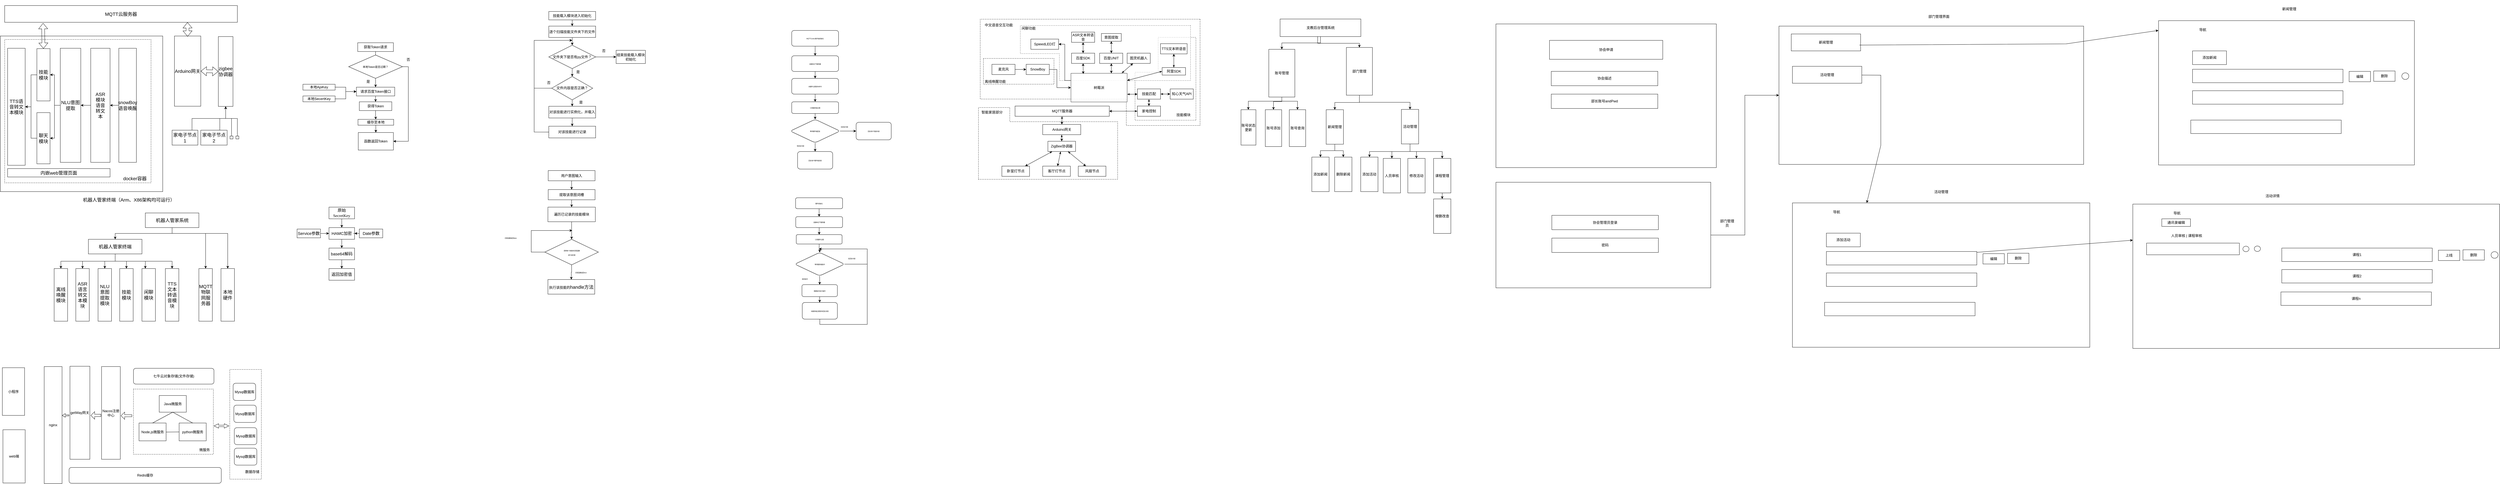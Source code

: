 <mxfile version="20.2.2" type="github">
  <diagram id="7cx7Jvx4WSSWNbDhuWba" name="第 1 页">
    <mxGraphModel dx="1238" dy="641" grid="0" gridSize="10" guides="1" tooltips="1" connect="1" arrows="1" fold="1" page="1" pageScale="1" pageWidth="827" pageHeight="1169" math="0" shadow="0">
      <root>
        <mxCell id="0" />
        <mxCell id="1" parent="0" />
        <mxCell id="azT-2luhSIK9nopky5cO-25" value="" style="rounded=0;whiteSpace=wrap;html=1;dashed=1;" vertex="1" parent="1">
          <mxGeometry x="790" y="1275" width="108" height="375" as="geometry" />
        </mxCell>
        <mxCell id="azT-2luhSIK9nopky5cO-12" value="" style="rounded=0;whiteSpace=wrap;html=1;dashed=1;" vertex="1" parent="1">
          <mxGeometry x="461" y="1342" width="273" height="223" as="geometry" />
        </mxCell>
        <mxCell id="3Jm61iDTry_ATPGyhtLo-84" value="" style="shape=corner;whiteSpace=wrap;html=1;rounded=0;shadow=0;glass=0;dashed=1;sketch=0;dx=197;dy=107;rotation=-90;" parent="1" vertex="1">
          <mxGeometry x="3463" y="264.5" width="245.5" height="475.5" as="geometry" />
        </mxCell>
        <mxCell id="3Jm61iDTry_ATPGyhtLo-71" value="" style="shape=corner;whiteSpace=wrap;html=1;rounded=0;shadow=0;glass=0;dashed=1;sketch=0;rotation=90;dx=273;dy=252;" parent="1" vertex="1">
          <mxGeometry x="3547.87" y="-116.24" width="363.43" height="751.13" as="geometry" />
        </mxCell>
        <mxCell id="3Jm61iDTry_ATPGyhtLo-83" value="" style="shape=corner;whiteSpace=wrap;html=1;rounded=0;shadow=0;glass=0;dashed=1;sketch=0;opacity=85;rotation=-180;dx=129;dy=164;" parent="1" vertex="1">
          <mxGeometry x="3883" y="139.76" width="208" height="283.19" as="geometry" />
        </mxCell>
        <mxCell id="3Jm61iDTry_ATPGyhtLo-80" value="" style="shape=corner;whiteSpace=wrap;html=1;rounded=0;shadow=0;glass=0;dashed=1;sketch=0;opacity=65;rotation=90;dx=96;dy=448;" parent="1" vertex="1">
          <mxGeometry x="3687.65" y="-97.44" width="188.2" height="581.48" as="geometry" />
        </mxCell>
        <mxCell id="3Jm61iDTry_ATPGyhtLo-8" value="" style="rounded=0;whiteSpace=wrap;html=1;dashed=1;" parent="1" vertex="1">
          <mxGeometry x="3365" y="211.74" width="241" height="88.13" as="geometry" />
        </mxCell>
        <mxCell id="THJUn3YUo0_ZmjllavNi-1" value="" style="rounded=0;whiteSpace=wrap;html=1;fontSize=16;" parent="1" vertex="1">
          <mxGeometry x="6" y="135.13" width="555" height="531.87" as="geometry" />
        </mxCell>
        <mxCell id="THJUn3YUo0_ZmjllavNi-69" value="" style="rounded=0;whiteSpace=wrap;html=1;fontSize=16;dashed=1;" parent="1" vertex="1">
          <mxGeometry x="21" y="147" width="500" height="490" as="geometry" />
        </mxCell>
        <mxCell id="THJUn3YUo0_ZmjllavNi-3" value="MQTT云服务器" style="rounded=0;whiteSpace=wrap;html=1;fontSize=16;" parent="1" vertex="1">
          <mxGeometry x="21" y="31" width="795" height="57.25" as="geometry" />
        </mxCell>
        <mxCell id="THJUn3YUo0_ZmjllavNi-49" value="" style="edgeStyle=orthogonalEdgeStyle;rounded=0;orthogonalLoop=1;jettySize=auto;html=1;fontSize=16;" parent="1" source="THJUn3YUo0_ZmjllavNi-7" target="THJUn3YUo0_ZmjllavNi-8" edge="1">
          <mxGeometry relative="1" as="geometry" />
        </mxCell>
        <mxCell id="THJUn3YUo0_ZmjllavNi-7" value="snowBoy语音唤醒" style="rounded=0;whiteSpace=wrap;html=1;fontSize=16;" parent="1" vertex="1">
          <mxGeometry x="411" y="177" width="60" height="390" as="geometry" />
        </mxCell>
        <mxCell id="THJUn3YUo0_ZmjllavNi-6" value="TTS语音转文本模块" style="rounded=0;whiteSpace=wrap;html=1;fontSize=16;" parent="1" vertex="1">
          <mxGeometry x="31" y="177" width="60" height="400" as="geometry" />
        </mxCell>
        <mxCell id="THJUn3YUo0_ZmjllavNi-50" value="" style="edgeStyle=orthogonalEdgeStyle;rounded=0;orthogonalLoop=1;jettySize=auto;html=1;fontSize=16;" parent="1" source="THJUn3YUo0_ZmjllavNi-8" target="THJUn3YUo0_ZmjllavNi-10" edge="1">
          <mxGeometry relative="1" as="geometry" />
        </mxCell>
        <mxCell id="THJUn3YUo0_ZmjllavNi-8" value="&lt;blockquote&gt;ASR模块语音转文本&lt;/blockquote&gt;" style="rounded=0;whiteSpace=wrap;html=1;fontSize=16;" parent="1" vertex="1">
          <mxGeometry x="315" y="177" width="66" height="390" as="geometry" />
        </mxCell>
        <mxCell id="THJUn3YUo0_ZmjllavNi-54" value="" style="edgeStyle=orthogonalEdgeStyle;rounded=0;orthogonalLoop=1;jettySize=auto;html=1;fontSize=16;" parent="1" source="THJUn3YUo0_ZmjllavNi-10" target="THJUn3YUo0_ZmjllavNi-15" edge="1">
          <mxGeometry relative="1" as="geometry" />
        </mxCell>
        <mxCell id="THJUn3YUo0_ZmjllavNi-10" value="NLU意图提取" style="rounded=0;whiteSpace=wrap;html=1;fontSize=16;" parent="1" vertex="1">
          <mxGeometry x="211" y="177" width="70" height="390" as="geometry" />
        </mxCell>
        <mxCell id="THJUn3YUo0_ZmjllavNi-52" value="" style="edgeStyle=orthogonalEdgeStyle;rounded=0;orthogonalLoop=1;jettySize=auto;html=1;fontSize=16;" parent="1" source="THJUn3YUo0_ZmjllavNi-12" target="THJUn3YUo0_ZmjllavNi-6" edge="1">
          <mxGeometry relative="1" as="geometry" />
        </mxCell>
        <mxCell id="THJUn3YUo0_ZmjllavNi-12" value="技能模块" style="rounded=0;whiteSpace=wrap;html=1;fontSize=16;" parent="1" vertex="1">
          <mxGeometry x="131" y="178.25" width="45" height="178.75" as="geometry" />
        </mxCell>
        <mxCell id="THJUn3YUo0_ZmjllavNi-53" value="" style="edgeStyle=orthogonalEdgeStyle;rounded=0;orthogonalLoop=1;jettySize=auto;html=1;fontSize=16;" parent="1" source="THJUn3YUo0_ZmjllavNi-15" target="THJUn3YUo0_ZmjllavNi-6" edge="1">
          <mxGeometry relative="1" as="geometry" />
        </mxCell>
        <mxCell id="THJUn3YUo0_ZmjllavNi-15" value="聊天模块" style="rounded=0;whiteSpace=wrap;html=1;fontSize=16;" parent="1" vertex="1">
          <mxGeometry x="131" y="397" width="45" height="175" as="geometry" />
        </mxCell>
        <mxCell id="THJUn3YUo0_ZmjllavNi-24" value="Arduino网关" style="rounded=0;whiteSpace=wrap;html=1;fontSize=16;" parent="1" vertex="1">
          <mxGeometry x="601" y="135.13" width="90" height="240" as="geometry" />
        </mxCell>
        <mxCell id="THJUn3YUo0_ZmjllavNi-36" value="zigbee协调器" style="rounded=0;whiteSpace=wrap;html=1;fontSize=16;" parent="1" vertex="1">
          <mxGeometry x="751" y="137" width="50" height="238.75" as="geometry" />
        </mxCell>
        <mxCell id="THJUn3YUo0_ZmjllavNi-60" value="" style="edgeStyle=orthogonalEdgeStyle;rounded=0;orthogonalLoop=1;jettySize=auto;html=1;fontSize=16;" parent="1" source="THJUn3YUo0_ZmjllavNi-38" target="THJUn3YUo0_ZmjllavNi-36" edge="1">
          <mxGeometry relative="1" as="geometry">
            <Array as="points">
              <mxPoint x="756" y="417" />
              <mxPoint x="776" y="417" />
            </Array>
          </mxGeometry>
        </mxCell>
        <mxCell id="THJUn3YUo0_ZmjllavNi-38" value="家电子节点2" style="rounded=0;whiteSpace=wrap;html=1;fontSize=16;" parent="1" vertex="1">
          <mxGeometry x="691" y="457" width="90" height="51" as="geometry" />
        </mxCell>
        <mxCell id="THJUn3YUo0_ZmjllavNi-62" value="" style="edgeStyle=orthogonalEdgeStyle;rounded=0;orthogonalLoop=1;jettySize=auto;html=1;fontSize=16;" parent="1" source="THJUn3YUo0_ZmjllavNi-39" target="THJUn3YUo0_ZmjllavNi-36" edge="1">
          <mxGeometry relative="1" as="geometry">
            <Array as="points">
              <mxPoint x="661" y="417" />
              <mxPoint x="776" y="417" />
            </Array>
          </mxGeometry>
        </mxCell>
        <mxCell id="THJUn3YUo0_ZmjllavNi-39" value="家电子节点1" style="rounded=0;whiteSpace=wrap;html=1;fontSize=16;" parent="1" vertex="1">
          <mxGeometry x="593" y="457" width="88" height="51" as="geometry" />
        </mxCell>
        <mxCell id="THJUn3YUo0_ZmjllavNi-63" value="" style="edgeStyle=orthogonalEdgeStyle;rounded=0;orthogonalLoop=1;jettySize=auto;html=1;fontSize=16;" parent="1" source="THJUn3YUo0_ZmjllavNi-41" target="THJUn3YUo0_ZmjllavNi-36" edge="1">
          <mxGeometry relative="1" as="geometry">
            <Array as="points">
              <mxPoint x="796" y="417" />
              <mxPoint x="776" y="417" />
            </Array>
          </mxGeometry>
        </mxCell>
        <mxCell id="THJUn3YUo0_ZmjllavNi-41" value="" style="rounded=0;whiteSpace=wrap;html=1;fontSize=16;" parent="1" vertex="1">
          <mxGeometry x="791" y="477" width="10" height="10" as="geometry" />
        </mxCell>
        <mxCell id="THJUn3YUo0_ZmjllavNi-64" value="" style="edgeStyle=orthogonalEdgeStyle;rounded=0;orthogonalLoop=1;jettySize=auto;html=1;fontSize=16;" parent="1" source="THJUn3YUo0_ZmjllavNi-42" target="THJUn3YUo0_ZmjllavNi-36" edge="1">
          <mxGeometry relative="1" as="geometry">
            <Array as="points">
              <mxPoint x="816" y="417" />
              <mxPoint x="776" y="417" />
            </Array>
          </mxGeometry>
        </mxCell>
        <mxCell id="THJUn3YUo0_ZmjllavNi-42" value="" style="rounded=0;whiteSpace=wrap;html=1;fontSize=16;" parent="1" vertex="1">
          <mxGeometry x="811" y="477" width="10" height="10" as="geometry" />
        </mxCell>
        <mxCell id="THJUn3YUo0_ZmjllavNi-48" value="内嵌web管理页面" style="rounded=0;whiteSpace=wrap;html=1;fontSize=16;" parent="1" vertex="1">
          <mxGeometry x="31" y="588.25" width="350" height="28.75" as="geometry" />
        </mxCell>
        <mxCell id="THJUn3YUo0_ZmjllavNi-55" value="" style="edgeStyle=orthogonalEdgeStyle;rounded=0;orthogonalLoop=1;jettySize=auto;html=1;exitX=0;exitY=0.5;exitDx=0;exitDy=0;entryX=1;entryY=0.5;entryDx=0;entryDy=0;fontSize=16;" parent="1" source="THJUn3YUo0_ZmjllavNi-10" target="THJUn3YUo0_ZmjllavNi-12" edge="1">
          <mxGeometry relative="1" as="geometry">
            <mxPoint x="221.0" y="382.03" as="sourcePoint" />
            <mxPoint x="186.0" y="494.515" as="targetPoint" />
          </mxGeometry>
        </mxCell>
        <mxCell id="THJUn3YUo0_ZmjllavNi-57" value="" style="shape=flexArrow;endArrow=classic;startArrow=classic;html=1;rounded=0;entryX=0.165;entryY=1.05;entryDx=0;entryDy=0;entryPerimeter=0;exitX=0.5;exitY=0;exitDx=0;exitDy=0;fontSize=16;" parent="1" source="THJUn3YUo0_ZmjllavNi-12" target="THJUn3YUo0_ZmjllavNi-3" edge="1">
          <mxGeometry width="100" height="100" relative="1" as="geometry">
            <mxPoint x="571" y="177" as="sourcePoint" />
            <mxPoint x="671" y="77" as="targetPoint" />
          </mxGeometry>
        </mxCell>
        <mxCell id="THJUn3YUo0_ZmjllavNi-58" value="" style="shape=flexArrow;endArrow=classic;startArrow=classic;html=1;rounded=0;entryX=0.165;entryY=1.05;entryDx=0;entryDy=0;entryPerimeter=0;fontSize=16;" parent="1" edge="1">
          <mxGeometry width="100" height="100" relative="1" as="geometry">
            <mxPoint x="646" y="137" as="sourcePoint" />
            <mxPoint x="645.5" y="88.252" as="targetPoint" />
          </mxGeometry>
        </mxCell>
        <mxCell id="THJUn3YUo0_ZmjllavNi-59" value="" style="shape=flexArrow;endArrow=classic;startArrow=classic;html=1;rounded=0;entryX=0;entryY=0.5;entryDx=0;entryDy=0;exitX=1;exitY=0.5;exitDx=0;exitDy=0;fontSize=16;" parent="1" source="THJUn3YUo0_ZmjllavNi-24" target="THJUn3YUo0_ZmjllavNi-36" edge="1">
          <mxGeometry width="100" height="100" relative="1" as="geometry">
            <mxPoint x="691" y="267" as="sourcePoint" />
            <mxPoint x="791" y="167" as="targetPoint" />
          </mxGeometry>
        </mxCell>
        <mxCell id="THJUn3YUo0_ZmjllavNi-61" style="edgeStyle=orthogonalEdgeStyle;rounded=0;orthogonalLoop=1;jettySize=auto;html=1;exitX=0.5;exitY=1;exitDx=0;exitDy=0;fontSize=16;" parent="1" source="THJUn3YUo0_ZmjllavNi-38" target="THJUn3YUo0_ZmjllavNi-38" edge="1">
          <mxGeometry relative="1" as="geometry" />
        </mxCell>
        <mxCell id="THJUn3YUo0_ZmjllavNi-68" value="机器人管家终端（Arm、X86架构均可运行）" style="text;html=1;strokeColor=none;fillColor=none;align=center;verticalAlign=middle;whiteSpace=wrap;rounded=0;fontSize=16;" parent="1" vertex="1">
          <mxGeometry x="246" y="680" width="399.25" height="30" as="geometry" />
        </mxCell>
        <mxCell id="THJUn3YUo0_ZmjllavNi-70" value="docker容器" style="text;html=1;strokeColor=none;fillColor=none;align=center;verticalAlign=middle;whiteSpace=wrap;rounded=0;fontSize=16;" parent="1" vertex="1">
          <mxGeometry x="411" y="607" width="110" height="30" as="geometry" />
        </mxCell>
        <mxCell id="UxHL09E3cX7baKbh302L-11" style="edgeStyle=orthogonalEdgeStyle;rounded=0;orthogonalLoop=1;jettySize=auto;html=1;exitX=0.5;exitY=1;exitDx=0;exitDy=0;entryX=0.5;entryY=0;entryDx=0;entryDy=0;fontSize=16;" parent="1" source="UxHL09E3cX7baKbh302L-1" target="UxHL09E3cX7baKbh302L-10" edge="1">
          <mxGeometry relative="1" as="geometry" />
        </mxCell>
        <mxCell id="UxHL09E3cX7baKbh302L-18" style="edgeStyle=orthogonalEdgeStyle;rounded=0;orthogonalLoop=1;jettySize=auto;html=1;exitX=0.5;exitY=1;exitDx=0;exitDy=0;entryX=0.5;entryY=0;entryDx=0;entryDy=0;fontSize=16;" parent="1" source="UxHL09E3cX7baKbh302L-1" target="UxHL09E3cX7baKbh302L-7" edge="1">
          <mxGeometry relative="1" as="geometry">
            <Array as="points">
              <mxPoint x="593" y="810" />
              <mxPoint x="708" y="810" />
            </Array>
          </mxGeometry>
        </mxCell>
        <mxCell id="UxHL09E3cX7baKbh302L-19" style="edgeStyle=orthogonalEdgeStyle;rounded=0;orthogonalLoop=1;jettySize=auto;html=1;exitX=0.5;exitY=1;exitDx=0;exitDy=0;entryX=0.5;entryY=0;entryDx=0;entryDy=0;fontSize=16;" parent="1" source="UxHL09E3cX7baKbh302L-1" target="UxHL09E3cX7baKbh302L-9" edge="1">
          <mxGeometry relative="1" as="geometry">
            <Array as="points">
              <mxPoint x="593" y="810" />
              <mxPoint x="783" y="810" />
            </Array>
          </mxGeometry>
        </mxCell>
        <mxCell id="UxHL09E3cX7baKbh302L-1" value="机器人管家系统" style="rounded=0;whiteSpace=wrap;html=1;fontSize=16;" parent="1" vertex="1">
          <mxGeometry x="501.5" y="740" width="183" height="50" as="geometry" />
        </mxCell>
        <mxCell id="UxHL09E3cX7baKbh302L-2" value="离线唤醒模块" style="rounded=0;whiteSpace=wrap;html=1;fontSize=16;" parent="1" vertex="1">
          <mxGeometry x="190" y="930" width="46" height="180" as="geometry" />
        </mxCell>
        <mxCell id="UxHL09E3cX7baKbh302L-3" value="ASR语言转文本模块" style="rounded=0;whiteSpace=wrap;html=1;fontSize=16;" parent="1" vertex="1">
          <mxGeometry x="264" y="930" width="46" height="180" as="geometry" />
        </mxCell>
        <mxCell id="UxHL09E3cX7baKbh302L-4" value="NLU意图提取模块" style="rounded=0;whiteSpace=wrap;html=1;fontSize=16;" parent="1" vertex="1">
          <mxGeometry x="340" y="930" width="46" height="180" as="geometry" />
        </mxCell>
        <mxCell id="UxHL09E3cX7baKbh302L-5" value="技能模块" style="rounded=0;whiteSpace=wrap;html=1;fontSize=16;" parent="1" vertex="1">
          <mxGeometry x="414" y="930" width="46" height="180" as="geometry" />
        </mxCell>
        <mxCell id="UxHL09E3cX7baKbh302L-6" value="闲聊模块" style="rounded=0;whiteSpace=wrap;html=1;fontSize=16;" parent="1" vertex="1">
          <mxGeometry x="490" y="930" width="46" height="180" as="geometry" />
        </mxCell>
        <mxCell id="UxHL09E3cX7baKbh302L-7" value="MQTT物联网服务器" style="rounded=0;whiteSpace=wrap;html=1;fontSize=16;" parent="1" vertex="1">
          <mxGeometry x="684.5" y="930" width="46" height="180" as="geometry" />
        </mxCell>
        <mxCell id="UxHL09E3cX7baKbh302L-8" value="TTS文本转语音模块" style="rounded=0;whiteSpace=wrap;html=1;fontSize=16;" parent="1" vertex="1">
          <mxGeometry x="570" y="930" width="46" height="180" as="geometry" />
        </mxCell>
        <mxCell id="UxHL09E3cX7baKbh302L-9" value="本地硬件" style="rounded=0;whiteSpace=wrap;html=1;fontSize=16;" parent="1" vertex="1">
          <mxGeometry x="760" y="930" width="46" height="180" as="geometry" />
        </mxCell>
        <mxCell id="UxHL09E3cX7baKbh302L-12" style="edgeStyle=orthogonalEdgeStyle;rounded=0;orthogonalLoop=1;jettySize=auto;html=1;exitX=0.5;exitY=1;exitDx=0;exitDy=0;entryX=0.5;entryY=0;entryDx=0;entryDy=0;fontSize=16;" parent="1" source="UxHL09E3cX7baKbh302L-10" target="UxHL09E3cX7baKbh302L-2" edge="1">
          <mxGeometry relative="1" as="geometry" />
        </mxCell>
        <mxCell id="UxHL09E3cX7baKbh302L-13" style="edgeStyle=orthogonalEdgeStyle;rounded=0;orthogonalLoop=1;jettySize=auto;html=1;exitX=0.5;exitY=1;exitDx=0;exitDy=0;entryX=0.5;entryY=0;entryDx=0;entryDy=0;fontSize=16;" parent="1" source="UxHL09E3cX7baKbh302L-10" target="UxHL09E3cX7baKbh302L-3" edge="1">
          <mxGeometry relative="1" as="geometry" />
        </mxCell>
        <mxCell id="UxHL09E3cX7baKbh302L-14" style="edgeStyle=orthogonalEdgeStyle;rounded=0;orthogonalLoop=1;jettySize=auto;html=1;exitX=0.5;exitY=1;exitDx=0;exitDy=0;entryX=0.5;entryY=0;entryDx=0;entryDy=0;fontSize=16;" parent="1" source="UxHL09E3cX7baKbh302L-10" target="UxHL09E3cX7baKbh302L-4" edge="1">
          <mxGeometry relative="1" as="geometry" />
        </mxCell>
        <mxCell id="UxHL09E3cX7baKbh302L-15" style="edgeStyle=orthogonalEdgeStyle;rounded=0;orthogonalLoop=1;jettySize=auto;html=1;exitX=0.5;exitY=1;exitDx=0;exitDy=0;entryX=0.5;entryY=0;entryDx=0;entryDy=0;fontSize=16;" parent="1" source="UxHL09E3cX7baKbh302L-10" target="UxHL09E3cX7baKbh302L-5" edge="1">
          <mxGeometry relative="1" as="geometry" />
        </mxCell>
        <mxCell id="UxHL09E3cX7baKbh302L-16" style="edgeStyle=orthogonalEdgeStyle;rounded=0;orthogonalLoop=1;jettySize=auto;html=1;exitX=0.5;exitY=1;exitDx=0;exitDy=0;entryX=0.25;entryY=0;entryDx=0;entryDy=0;fontSize=16;" parent="1" source="UxHL09E3cX7baKbh302L-10" target="UxHL09E3cX7baKbh302L-6" edge="1">
          <mxGeometry relative="1" as="geometry" />
        </mxCell>
        <mxCell id="UxHL09E3cX7baKbh302L-17" style="edgeStyle=orthogonalEdgeStyle;rounded=0;orthogonalLoop=1;jettySize=auto;html=1;exitX=0.5;exitY=1;exitDx=0;exitDy=0;entryX=0.5;entryY=0;entryDx=0;entryDy=0;fontSize=16;" parent="1" source="UxHL09E3cX7baKbh302L-10" target="UxHL09E3cX7baKbh302L-8" edge="1">
          <mxGeometry relative="1" as="geometry" />
        </mxCell>
        <mxCell id="UxHL09E3cX7baKbh302L-10" value="机器人管家终端" style="rounded=0;whiteSpace=wrap;html=1;fontSize=16;" parent="1" vertex="1">
          <mxGeometry x="307" y="830" width="183" height="50" as="geometry" />
        </mxCell>
        <mxCell id="pHx1-qpp0hLuXF07Kn_--3" value="" style="edgeStyle=orthogonalEdgeStyle;rounded=0;orthogonalLoop=1;jettySize=auto;html=1;" parent="1" source="pHx1-qpp0hLuXF07Kn_--1" target="pHx1-qpp0hLuXF07Kn_--2" edge="1">
          <mxGeometry relative="1" as="geometry" />
        </mxCell>
        <mxCell id="pHx1-qpp0hLuXF07Kn_--1" value="获取Token请求" style="rounded=0;whiteSpace=wrap;html=1;" parent="1" vertex="1">
          <mxGeometry x="1227.19" y="158.13" width="121.87" height="30" as="geometry" />
        </mxCell>
        <mxCell id="pHx1-qpp0hLuXF07Kn_--10" value="" style="edgeStyle=orthogonalEdgeStyle;rounded=0;orthogonalLoop=1;jettySize=auto;html=1;fontSize=9;" parent="1" source="pHx1-qpp0hLuXF07Kn_--2" target="pHx1-qpp0hLuXF07Kn_--7" edge="1">
          <mxGeometry relative="1" as="geometry" />
        </mxCell>
        <mxCell id="pHx1-qpp0hLuXF07Kn_--19" style="edgeStyle=orthogonalEdgeStyle;rounded=0;orthogonalLoop=1;jettySize=auto;html=1;exitX=1;exitY=0.5;exitDx=0;exitDy=0;entryX=1;entryY=0.5;entryDx=0;entryDy=0;fontSize=9;" parent="1" source="pHx1-qpp0hLuXF07Kn_--2" target="pHx1-qpp0hLuXF07Kn_--17" edge="1">
          <mxGeometry relative="1" as="geometry" />
        </mxCell>
        <mxCell id="pHx1-qpp0hLuXF07Kn_--2" value="&lt;font style=&quot;font-size: 9px;&quot;&gt;本地Token是否过期？&lt;/font&gt;" style="rhombus;whiteSpace=wrap;html=1;rounded=0;" parent="1" vertex="1">
          <mxGeometry x="1196.25" y="200" width="183.75" height="80" as="geometry" />
        </mxCell>
        <mxCell id="pHx1-qpp0hLuXF07Kn_--24" style="edgeStyle=orthogonalEdgeStyle;rounded=0;orthogonalLoop=1;jettySize=auto;html=1;exitX=1;exitY=0.5;exitDx=0;exitDy=0;entryX=0;entryY=0.5;entryDx=0;entryDy=0;fontSize=9;" parent="1" source="pHx1-qpp0hLuXF07Kn_--4" target="pHx1-qpp0hLuXF07Kn_--7" edge="1">
          <mxGeometry relative="1" as="geometry" />
        </mxCell>
        <mxCell id="pHx1-qpp0hLuXF07Kn_--4" value="本地SecertKey" style="whiteSpace=wrap;html=1;rounded=0;" parent="1" vertex="1">
          <mxGeometry x="1040" y="340" width="110" height="20" as="geometry" />
        </mxCell>
        <mxCell id="pHx1-qpp0hLuXF07Kn_--23" style="edgeStyle=orthogonalEdgeStyle;rounded=0;orthogonalLoop=1;jettySize=auto;html=1;exitX=1;exitY=0.5;exitDx=0;exitDy=0;entryX=0;entryY=0.5;entryDx=0;entryDy=0;fontSize=9;" parent="1" source="pHx1-qpp0hLuXF07Kn_--6" target="pHx1-qpp0hLuXF07Kn_--7" edge="1">
          <mxGeometry relative="1" as="geometry" />
        </mxCell>
        <mxCell id="pHx1-qpp0hLuXF07Kn_--6" value="本地ApiKey" style="whiteSpace=wrap;html=1;rounded=0;" parent="1" vertex="1">
          <mxGeometry x="1040" y="300" width="110" height="20" as="geometry" />
        </mxCell>
        <mxCell id="pHx1-qpp0hLuXF07Kn_--21" value="" style="edgeStyle=orthogonalEdgeStyle;rounded=0;orthogonalLoop=1;jettySize=auto;html=1;fontSize=9;" parent="1" source="pHx1-qpp0hLuXF07Kn_--7" target="pHx1-qpp0hLuXF07Kn_--13" edge="1">
          <mxGeometry relative="1" as="geometry" />
        </mxCell>
        <mxCell id="pHx1-qpp0hLuXF07Kn_--7" value="请求百度Token接口" style="whiteSpace=wrap;html=1;rounded=0;" parent="1" vertex="1">
          <mxGeometry x="1222.66" y="310" width="130.94" height="30" as="geometry" />
        </mxCell>
        <mxCell id="pHx1-qpp0hLuXF07Kn_--16" value="" style="edgeStyle=orthogonalEdgeStyle;rounded=0;orthogonalLoop=1;jettySize=auto;html=1;fontSize=9;" parent="1" source="pHx1-qpp0hLuXF07Kn_--13" target="pHx1-qpp0hLuXF07Kn_--15" edge="1">
          <mxGeometry relative="1" as="geometry" />
        </mxCell>
        <mxCell id="pHx1-qpp0hLuXF07Kn_--18" value="" style="edgeStyle=orthogonalEdgeStyle;rounded=0;orthogonalLoop=1;jettySize=auto;html=1;fontSize=9;" parent="1" source="pHx1-qpp0hLuXF07Kn_--15" target="pHx1-qpp0hLuXF07Kn_--17" edge="1">
          <mxGeometry relative="1" as="geometry" />
        </mxCell>
        <mxCell id="pHx1-qpp0hLuXF07Kn_--15" value="缓存至本地" style="whiteSpace=wrap;html=1;rounded=0;" parent="1" vertex="1">
          <mxGeometry x="1228.13" y="420" width="121.87" height="20" as="geometry" />
        </mxCell>
        <mxCell id="pHx1-qpp0hLuXF07Kn_--17" value="函数返回Token" style="whiteSpace=wrap;html=1;rounded=0;" parent="1" vertex="1">
          <mxGeometry x="1229.06" y="465" width="120" height="60" as="geometry" />
        </mxCell>
        <mxCell id="pHx1-qpp0hLuXF07Kn_--13" value="获得Token" style="whiteSpace=wrap;html=1;rounded=0;" parent="1" vertex="1">
          <mxGeometry x="1232.66" y="360" width="110.94" height="30" as="geometry" />
        </mxCell>
        <mxCell id="BKtJdzFLq2iXJ5Sx43xe-3" value="" style="edgeStyle=orthogonalEdgeStyle;rounded=0;orthogonalLoop=1;jettySize=auto;html=1;fontSize=14;" parent="1" source="BKtJdzFLq2iXJ5Sx43xe-1" target="BKtJdzFLq2iXJ5Sx43xe-2" edge="1">
          <mxGeometry relative="1" as="geometry" />
        </mxCell>
        <mxCell id="BKtJdzFLq2iXJ5Sx43xe-1" value="&lt;span style=&quot;font-size: 14px; font-family: 等线;&quot;&gt;原始&lt;span lang=&quot;EN-US&quot; style=&quot;font-size: 14px;&quot;&gt;SecretKey&lt;/span&gt;&lt;/span&gt;" style="rounded=0;whiteSpace=wrap;html=1;fontSize=14;" parent="1" vertex="1">
          <mxGeometry x="1128.99" y="720" width="87.34" height="40" as="geometry" />
        </mxCell>
        <mxCell id="BKtJdzFLq2iXJ5Sx43xe-9" value="" style="edgeStyle=orthogonalEdgeStyle;rounded=0;orthogonalLoop=1;jettySize=auto;html=1;fontSize=14;" parent="1" source="BKtJdzFLq2iXJ5Sx43xe-2" target="BKtJdzFLq2iXJ5Sx43xe-8" edge="1">
          <mxGeometry relative="1" as="geometry" />
        </mxCell>
        <mxCell id="BKtJdzFLq2iXJ5Sx43xe-2" value="HAMC加密" style="rounded=0;whiteSpace=wrap;html=1;fontSize=14;" parent="1" vertex="1">
          <mxGeometry x="1128.99" y="790" width="87.34" height="40" as="geometry" />
        </mxCell>
        <mxCell id="BKtJdzFLq2iXJ5Sx43xe-6" value="" style="edgeStyle=orthogonalEdgeStyle;rounded=0;orthogonalLoop=1;jettySize=auto;html=1;fontSize=14;" parent="1" source="BKtJdzFLq2iXJ5Sx43xe-4" target="BKtJdzFLq2iXJ5Sx43xe-2" edge="1">
          <mxGeometry relative="1" as="geometry" />
        </mxCell>
        <mxCell id="BKtJdzFLq2iXJ5Sx43xe-4" value="&lt;span lang=&quot;EN-US&quot; style=&quot;font-size: 14px;&quot;&gt;Date参数&lt;/span&gt;" style="rounded=0;whiteSpace=wrap;html=1;fontSize=14;" parent="1" vertex="1">
          <mxGeometry x="1232.66" y="795" width="80" height="30" as="geometry" />
        </mxCell>
        <mxCell id="BKtJdzFLq2iXJ5Sx43xe-7" value="" style="edgeStyle=orthogonalEdgeStyle;rounded=0;orthogonalLoop=1;jettySize=auto;html=1;fontSize=14;" parent="1" source="BKtJdzFLq2iXJ5Sx43xe-5" target="BKtJdzFLq2iXJ5Sx43xe-2" edge="1">
          <mxGeometry relative="1" as="geometry" />
        </mxCell>
        <mxCell id="BKtJdzFLq2iXJ5Sx43xe-5" value="&lt;span lang=&quot;EN-US&quot; style=&quot;font-size: 14px;&quot;&gt;Service参数&lt;/span&gt;" style="rounded=0;whiteSpace=wrap;html=1;fontSize=14;" parent="1" vertex="1">
          <mxGeometry x="1020" y="795" width="80" height="30" as="geometry" />
        </mxCell>
        <mxCell id="BKtJdzFLq2iXJ5Sx43xe-11" value="" style="edgeStyle=orthogonalEdgeStyle;rounded=0;orthogonalLoop=1;jettySize=auto;html=1;fontSize=14;" parent="1" source="BKtJdzFLq2iXJ5Sx43xe-8" target="BKtJdzFLq2iXJ5Sx43xe-10" edge="1">
          <mxGeometry relative="1" as="geometry" />
        </mxCell>
        <mxCell id="BKtJdzFLq2iXJ5Sx43xe-8" value="base64解码" style="rounded=0;whiteSpace=wrap;html=1;fontSize=14;" parent="1" vertex="1">
          <mxGeometry x="1128.99" y="860" width="87.34" height="40" as="geometry" />
        </mxCell>
        <mxCell id="BKtJdzFLq2iXJ5Sx43xe-10" value="返回加密值" style="rounded=0;whiteSpace=wrap;html=1;fontSize=14;" parent="1" vertex="1">
          <mxGeometry x="1128.99" y="930" width="87.34" height="40" as="geometry" />
        </mxCell>
        <mxCell id="BKtJdzFLq2iXJ5Sx43xe-12" value="否" style="text;html=1;strokeColor=none;fillColor=none;align=center;verticalAlign=middle;whiteSpace=wrap;rounded=0;" parent="1" vertex="1">
          <mxGeometry x="1370" y="201.25" width="60" height="30" as="geometry" />
        </mxCell>
        <mxCell id="BKtJdzFLq2iXJ5Sx43xe-13" value="是" style="text;html=1;strokeColor=none;fillColor=none;align=center;verticalAlign=middle;whiteSpace=wrap;rounded=0;" parent="1" vertex="1">
          <mxGeometry x="1232.66" y="275.63" width="60" height="30" as="geometry" />
        </mxCell>
        <mxCell id="BKtJdzFLq2iXJ5Sx43xe-29" value="" style="edgeStyle=orthogonalEdgeStyle;rounded=0;orthogonalLoop=1;jettySize=auto;html=1;" parent="1" source="BKtJdzFLq2iXJ5Sx43xe-27" target="BKtJdzFLq2iXJ5Sx43xe-28" edge="1">
          <mxGeometry relative="1" as="geometry" />
        </mxCell>
        <mxCell id="BKtJdzFLq2iXJ5Sx43xe-27" value="技能载入模块进入初始化" style="rounded=0;whiteSpace=wrap;html=1;" parent="1" vertex="1">
          <mxGeometry x="1880" y="51.25" width="160" height="28.75" as="geometry" />
        </mxCell>
        <mxCell id="BKtJdzFLq2iXJ5Sx43xe-40" value="" style="edgeStyle=orthogonalEdgeStyle;rounded=0;orthogonalLoop=1;jettySize=auto;html=1;" parent="1" source="BKtJdzFLq2iXJ5Sx43xe-28" target="BKtJdzFLq2iXJ5Sx43xe-39" edge="1">
          <mxGeometry relative="1" as="geometry" />
        </mxCell>
        <mxCell id="BKtJdzFLq2iXJ5Sx43xe-28" value="逐个扫描技能文件夹下的文件" style="rounded=0;whiteSpace=wrap;html=1;" parent="1" vertex="1">
          <mxGeometry x="1880" y="101.25" width="160" height="38.75" as="geometry" />
        </mxCell>
        <mxCell id="BKtJdzFLq2iXJ5Sx43xe-33" value="" style="edgeStyle=orthogonalEdgeStyle;rounded=0;orthogonalLoop=1;jettySize=auto;html=1;" parent="1" source="BKtJdzFLq2iXJ5Sx43xe-30" target="BKtJdzFLq2iXJ5Sx43xe-32" edge="1">
          <mxGeometry relative="1" as="geometry" />
        </mxCell>
        <mxCell id="BKtJdzFLq2iXJ5Sx43xe-45" style="edgeStyle=orthogonalEdgeStyle;rounded=0;orthogonalLoop=1;jettySize=auto;html=1;exitX=0;exitY=0.5;exitDx=0;exitDy=0;" parent="1" source="BKtJdzFLq2iXJ5Sx43xe-30" edge="1">
          <mxGeometry relative="1" as="geometry">
            <mxPoint x="1960" y="150" as="targetPoint" />
            <Array as="points">
              <mxPoint x="1830" y="313" />
              <mxPoint x="1830" y="150" />
              <mxPoint x="1880" y="150" />
            </Array>
          </mxGeometry>
        </mxCell>
        <mxCell id="BKtJdzFLq2iXJ5Sx43xe-30" value="文件内容是否正确？" style="rhombus;whiteSpace=wrap;html=1;rounded=0;" parent="1" vertex="1">
          <mxGeometry x="1890" y="273.44" width="140" height="80" as="geometry" />
        </mxCell>
        <mxCell id="BKtJdzFLq2iXJ5Sx43xe-37" value="" style="edgeStyle=orthogonalEdgeStyle;rounded=0;orthogonalLoop=1;jettySize=auto;html=1;" parent="1" source="BKtJdzFLq2iXJ5Sx43xe-32" target="BKtJdzFLq2iXJ5Sx43xe-36" edge="1">
          <mxGeometry relative="1" as="geometry" />
        </mxCell>
        <mxCell id="BKtJdzFLq2iXJ5Sx43xe-32" value="对该技能进行实例化，并载入" style="whiteSpace=wrap;html=1;rounded=0;" parent="1" vertex="1">
          <mxGeometry x="1880" y="375.31" width="160" height="40" as="geometry" />
        </mxCell>
        <mxCell id="BKtJdzFLq2iXJ5Sx43xe-48" style="edgeStyle=orthogonalEdgeStyle;rounded=0;orthogonalLoop=1;jettySize=auto;html=1;exitX=0;exitY=0.5;exitDx=0;exitDy=0;" parent="1" source="BKtJdzFLq2iXJ5Sx43xe-36" edge="1">
          <mxGeometry relative="1" as="geometry">
            <mxPoint x="1960" y="150" as="targetPoint" />
            <Array as="points">
              <mxPoint x="1830" y="463" />
              <mxPoint x="1830" y="150" />
            </Array>
          </mxGeometry>
        </mxCell>
        <mxCell id="BKtJdzFLq2iXJ5Sx43xe-36" value="对该技能进行记录" style="whiteSpace=wrap;html=1;rounded=0;" parent="1" vertex="1">
          <mxGeometry x="1880" y="443.44" width="160" height="40" as="geometry" />
        </mxCell>
        <mxCell id="BKtJdzFLq2iXJ5Sx43xe-41" value="" style="edgeStyle=orthogonalEdgeStyle;rounded=0;orthogonalLoop=1;jettySize=auto;html=1;" parent="1" source="BKtJdzFLq2iXJ5Sx43xe-39" target="BKtJdzFLq2iXJ5Sx43xe-30" edge="1">
          <mxGeometry relative="1" as="geometry" />
        </mxCell>
        <mxCell id="BKtJdzFLq2iXJ5Sx43xe-50" value="" style="edgeStyle=orthogonalEdgeStyle;rounded=0;orthogonalLoop=1;jettySize=auto;html=1;" parent="1" source="BKtJdzFLq2iXJ5Sx43xe-39" target="BKtJdzFLq2iXJ5Sx43xe-49" edge="1">
          <mxGeometry relative="1" as="geometry" />
        </mxCell>
        <mxCell id="BKtJdzFLq2iXJ5Sx43xe-39" value="文件夹下是否有py文件？" style="rhombus;whiteSpace=wrap;html=1;rounded=0;" parent="1" vertex="1">
          <mxGeometry x="1880" y="166.57" width="160" height="80" as="geometry" />
        </mxCell>
        <mxCell id="BKtJdzFLq2iXJ5Sx43xe-42" value="是" style="text;html=1;strokeColor=none;fillColor=none;align=center;verticalAlign=middle;whiteSpace=wrap;rounded=0;" parent="1" vertex="1">
          <mxGeometry x="1950" y="243.44" width="60" height="30" as="geometry" />
        </mxCell>
        <mxCell id="BKtJdzFLq2iXJ5Sx43xe-43" value="是" style="text;html=1;strokeColor=none;fillColor=none;align=center;verticalAlign=middle;whiteSpace=wrap;rounded=0;" parent="1" vertex="1">
          <mxGeometry x="1960" y="347.19" width="60" height="30" as="geometry" />
        </mxCell>
        <mxCell id="BKtJdzFLq2iXJ5Sx43xe-44" value="否" style="text;html=1;strokeColor=none;fillColor=none;align=center;verticalAlign=middle;whiteSpace=wrap;rounded=0;" parent="1" vertex="1">
          <mxGeometry x="1850" y="280" width="60" height="30" as="geometry" />
        </mxCell>
        <mxCell id="BKtJdzFLq2iXJ5Sx43xe-49" value="结束技能载入模块初始化" style="whiteSpace=wrap;html=1;rounded=0;" parent="1" vertex="1">
          <mxGeometry x="2110" y="184" width="100" height="45.14" as="geometry" />
        </mxCell>
        <mxCell id="BKtJdzFLq2iXJ5Sx43xe-51" value="否" style="text;html=1;strokeColor=none;fillColor=none;align=center;verticalAlign=middle;whiteSpace=wrap;rounded=0;" parent="1" vertex="1">
          <mxGeometry x="2038" y="171.25" width="60" height="30" as="geometry" />
        </mxCell>
        <mxCell id="BKtJdzFLq2iXJ5Sx43xe-56" value="" style="edgeStyle=orthogonalEdgeStyle;rounded=0;orthogonalLoop=1;jettySize=auto;html=1;" parent="1" source="BKtJdzFLq2iXJ5Sx43xe-54" target="BKtJdzFLq2iXJ5Sx43xe-55" edge="1">
          <mxGeometry relative="1" as="geometry" />
        </mxCell>
        <mxCell id="BKtJdzFLq2iXJ5Sx43xe-54" value="用户意图输入" style="rounded=0;whiteSpace=wrap;html=1;" parent="1" vertex="1">
          <mxGeometry x="1878" y="595" width="160" height="35" as="geometry" />
        </mxCell>
        <mxCell id="BKtJdzFLq2iXJ5Sx43xe-58" value="" style="edgeStyle=orthogonalEdgeStyle;rounded=0;orthogonalLoop=1;jettySize=auto;html=1;" parent="1" source="BKtJdzFLq2iXJ5Sx43xe-55" target="BKtJdzFLq2iXJ5Sx43xe-57" edge="1">
          <mxGeometry relative="1" as="geometry" />
        </mxCell>
        <mxCell id="BKtJdzFLq2iXJ5Sx43xe-55" value="提取该意图词槽" style="rounded=0;whiteSpace=wrap;html=1;" parent="1" vertex="1">
          <mxGeometry x="1878" y="660" width="160" height="35" as="geometry" />
        </mxCell>
        <mxCell id="BKtJdzFLq2iXJ5Sx43xe-60" value="" style="edgeStyle=orthogonalEdgeStyle;rounded=0;orthogonalLoop=1;jettySize=auto;html=1;" parent="1" source="BKtJdzFLq2iXJ5Sx43xe-57" target="BKtJdzFLq2iXJ5Sx43xe-59" edge="1">
          <mxGeometry relative="1" as="geometry" />
        </mxCell>
        <mxCell id="BKtJdzFLq2iXJ5Sx43xe-57" value="遍历已记录的技能模块" style="rounded=0;whiteSpace=wrap;html=1;" parent="1" vertex="1">
          <mxGeometry x="1877" y="720" width="162" height="50" as="geometry" />
        </mxCell>
        <mxCell id="BKtJdzFLq2iXJ5Sx43xe-63" style="edgeStyle=orthogonalEdgeStyle;rounded=0;orthogonalLoop=1;jettySize=auto;html=1;exitX=0;exitY=0.5;exitDx=0;exitDy=0;fontSize=5;" parent="1" source="BKtJdzFLq2iXJ5Sx43xe-59" edge="1">
          <mxGeometry relative="1" as="geometry">
            <mxPoint x="1960" y="800" as="targetPoint" />
            <Array as="points">
              <mxPoint x="1820" y="874" />
              <mxPoint x="1820" y="800" />
              <mxPoint x="1877" y="800" />
            </Array>
          </mxGeometry>
        </mxCell>
        <mxCell id="BKtJdzFLq2iXJ5Sx43xe-65" value="" style="edgeStyle=orthogonalEdgeStyle;rounded=0;orthogonalLoop=1;jettySize=auto;html=1;fontSize=5;" parent="1" source="BKtJdzFLq2iXJ5Sx43xe-59" target="BKtJdzFLq2iXJ5Sx43xe-64" edge="1">
          <mxGeometry relative="1" as="geometry" />
        </mxCell>
        <mxCell id="BKtJdzFLq2iXJ5Sx43xe-59" value="&lt;font style=&quot;font-size: 5px;&quot;&gt;调用每个技能的匹配函数&lt;br&gt;进行进匹配&lt;/font&gt;" style="rhombus;whiteSpace=wrap;html=1;rounded=0;" parent="1" vertex="1">
          <mxGeometry x="1866.5" y="830" width="183" height="87.5" as="geometry" />
        </mxCell>
        <mxCell id="BKtJdzFLq2iXJ5Sx43xe-64" value="执行该技能的&lt;span style=&quot;font-size:12.0pt;font-family:&lt;br/&gt;等线;mso-ascii-theme-font:minor-latin;mso-fareast-theme-font:minor-fareast;&lt;br/&gt;mso-hansi-theme-font:minor-latin;mso-bidi-font-family:&amp;quot;Times New Roman&amp;quot;;&lt;br/&gt;mso-bidi-theme-font:minor-bidi;mso-ansi-language:EN-US;mso-fareast-language:&lt;br/&gt;ZH-CN;mso-bidi-language:AR-SA&quot; lang=&quot;EN-US&quot;&gt;handle方法&lt;/span&gt;" style="whiteSpace=wrap;html=1;rounded=0;" parent="1" vertex="1">
          <mxGeometry x="1877" y="967.5" width="160" height="50" as="geometry" />
        </mxCell>
        <mxCell id="BKtJdzFLq2iXJ5Sx43xe-66" value="匹配函数返回false" style="text;html=1;strokeColor=none;fillColor=none;align=center;verticalAlign=middle;whiteSpace=wrap;rounded=0;fontSize=5;" parent="1" vertex="1">
          <mxGeometry x="1720" y="810" width="60" height="30" as="geometry" />
        </mxCell>
        <mxCell id="BKtJdzFLq2iXJ5Sx43xe-67" value="匹配函数返回true" style="text;html=1;strokeColor=none;fillColor=none;align=center;verticalAlign=middle;whiteSpace=wrap;rounded=0;fontSize=5;" parent="1" vertex="1">
          <mxGeometry x="1960" y="927.5" width="60" height="30" as="geometry" />
        </mxCell>
        <mxCell id="BKtJdzFLq2iXJ5Sx43xe-70" value="" style="edgeStyle=orthogonalEdgeStyle;rounded=0;orthogonalLoop=1;jettySize=auto;html=1;fontSize=5;" parent="1" source="BKtJdzFLq2iXJ5Sx43xe-68" target="BKtJdzFLq2iXJ5Sx43xe-69" edge="1">
          <mxGeometry relative="1" as="geometry" />
        </mxCell>
        <mxCell id="BKtJdzFLq2iXJ5Sx43xe-68" value="MQTTContro类开始初始化" style="rounded=1;whiteSpace=wrap;html=1;fontSize=5;" parent="1" vertex="1">
          <mxGeometry x="2710" y="116.09" width="160" height="53.75" as="geometry" />
        </mxCell>
        <mxCell id="BKtJdzFLq2iXJ5Sx43xe-72" value="" style="edgeStyle=orthogonalEdgeStyle;rounded=0;orthogonalLoop=1;jettySize=auto;html=1;fontSize=5;" parent="1" source="BKtJdzFLq2iXJ5Sx43xe-69" target="BKtJdzFLq2iXJ5Sx43xe-71" edge="1">
          <mxGeometry relative="1" as="geometry" />
        </mxCell>
        <mxCell id="BKtJdzFLq2iXJ5Sx43xe-69" value="连接MQTT服务器" style="rounded=1;whiteSpace=wrap;html=1;fontSize=5;" parent="1" vertex="1">
          <mxGeometry x="2710" y="202.66" width="160" height="53.75" as="geometry" />
        </mxCell>
        <mxCell id="BKtJdzFLq2iXJ5Sx43xe-74" value="" style="edgeStyle=orthogonalEdgeStyle;rounded=0;orthogonalLoop=1;jettySize=auto;html=1;fontSize=5;" parent="1" source="BKtJdzFLq2iXJ5Sx43xe-71" target="BKtJdzFLq2iXJ5Sx43xe-73" edge="1">
          <mxGeometry relative="1" as="geometry" />
        </mxCell>
        <mxCell id="BKtJdzFLq2iXJ5Sx43xe-71" value="向硬件主题发布命令" style="rounded=1;whiteSpace=wrap;html=1;fontSize=5;" parent="1" vertex="1">
          <mxGeometry x="2710" y="280" width="160" height="53.75" as="geometry" />
        </mxCell>
        <mxCell id="BKtJdzFLq2iXJ5Sx43xe-76" value="" style="edgeStyle=orthogonalEdgeStyle;rounded=0;orthogonalLoop=1;jettySize=auto;html=1;fontSize=5;" parent="1" source="BKtJdzFLq2iXJ5Sx43xe-73" target="BKtJdzFLq2iXJ5Sx43xe-75" edge="1">
          <mxGeometry relative="1" as="geometry" />
        </mxCell>
        <mxCell id="BKtJdzFLq2iXJ5Sx43xe-73" value="订阅服务端主题" style="rounded=1;whiteSpace=wrap;html=1;fontSize=5;" parent="1" vertex="1">
          <mxGeometry x="2710" y="360" width="160" height="40" as="geometry" />
        </mxCell>
        <mxCell id="BKtJdzFLq2iXJ5Sx43xe-78" value="" style="edgeStyle=orthogonalEdgeStyle;rounded=0;orthogonalLoop=1;jettySize=auto;html=1;fontSize=5;" parent="1" source="BKtJdzFLq2iXJ5Sx43xe-75" target="BKtJdzFLq2iXJ5Sx43xe-77" edge="1">
          <mxGeometry relative="1" as="geometry" />
        </mxCell>
        <mxCell id="BKtJdzFLq2iXJ5Sx43xe-80" value="" style="edgeStyle=orthogonalEdgeStyle;rounded=0;orthogonalLoop=1;jettySize=auto;html=1;fontSize=5;" parent="1" source="BKtJdzFLq2iXJ5Sx43xe-75" target="BKtJdzFLq2iXJ5Sx43xe-79" edge="1">
          <mxGeometry relative="1" as="geometry" />
        </mxCell>
        <mxCell id="BKtJdzFLq2iXJ5Sx43xe-75" value="等待硬件端回复" style="rhombus;whiteSpace=wrap;html=1;fontSize=5;rounded=1;" parent="1" vertex="1">
          <mxGeometry x="2705" y="420" width="170" height="80" as="geometry" />
        </mxCell>
        <mxCell id="BKtJdzFLq2iXJ5Sx43xe-77" value="回复用户兜底内容" style="whiteSpace=wrap;html=1;fontSize=5;rounded=1;" parent="1" vertex="1">
          <mxGeometry x="2930" y="430" width="120" height="60" as="geometry" />
        </mxCell>
        <mxCell id="BKtJdzFLq2iXJ5Sx43xe-79" value="回复用户硬件端消息" style="whiteSpace=wrap;html=1;fontSize=5;rounded=1;" parent="1" vertex="1">
          <mxGeometry x="2730" y="530" width="120" height="60" as="geometry" />
        </mxCell>
        <mxCell id="BKtJdzFLq2iXJ5Sx43xe-81" value="无回复内容" style="text;html=1;strokeColor=none;fillColor=none;align=center;verticalAlign=middle;whiteSpace=wrap;rounded=0;fontSize=5;" parent="1" vertex="1">
          <mxGeometry x="2850" y="430" width="80" height="30" as="geometry" />
        </mxCell>
        <mxCell id="BKtJdzFLq2iXJ5Sx43xe-82" value="有回复内容" style="text;html=1;strokeColor=none;fillColor=none;align=center;verticalAlign=middle;whiteSpace=wrap;rounded=0;fontSize=5;" parent="1" vertex="1">
          <mxGeometry x="2700" y="495" width="80" height="30" as="geometry" />
        </mxCell>
        <mxCell id="LS4qXKJ-R3TEnlSoolI_-2" value="" style="edgeStyle=orthogonalEdgeStyle;rounded=0;orthogonalLoop=1;jettySize=auto;html=1;fontSize=5;" parent="1" source="LS4qXKJ-R3TEnlSoolI_-3" target="LS4qXKJ-R3TEnlSoolI_-5" edge="1">
          <mxGeometry relative="1" as="geometry" />
        </mxCell>
        <mxCell id="LS4qXKJ-R3TEnlSoolI_-3" value="硬件初始化" style="rounded=1;whiteSpace=wrap;html=1;fontSize=5;" parent="1" vertex="1">
          <mxGeometry x="2723.25" y="688" width="160.5" height="37.37" as="geometry" />
        </mxCell>
        <mxCell id="LS4qXKJ-R3TEnlSoolI_-4" value="" style="edgeStyle=orthogonalEdgeStyle;rounded=0;orthogonalLoop=1;jettySize=auto;html=1;fontSize=5;" parent="1" source="LS4qXKJ-R3TEnlSoolI_-5" target="LS4qXKJ-R3TEnlSoolI_-7" edge="1">
          <mxGeometry relative="1" as="geometry" />
        </mxCell>
        <mxCell id="LS4qXKJ-R3TEnlSoolI_-5" value="连接MQTT服务器" style="rounded=1;whiteSpace=wrap;html=1;fontSize=5;" parent="1" vertex="1">
          <mxGeometry x="2723.75" y="752.68" width="160" height="37.32" as="geometry" />
        </mxCell>
        <mxCell id="LS4qXKJ-R3TEnlSoolI_-17" value="" style="edgeStyle=orthogonalEdgeStyle;rounded=0;orthogonalLoop=1;jettySize=auto;html=1;" parent="1" source="LS4qXKJ-R3TEnlSoolI_-7" target="LS4qXKJ-R3TEnlSoolI_-12" edge="1">
          <mxGeometry relative="1" as="geometry" />
        </mxCell>
        <mxCell id="LS4qXKJ-R3TEnlSoolI_-7" value="订阅硬件主题" style="rounded=1;whiteSpace=wrap;html=1;fontSize=5;" parent="1" vertex="1">
          <mxGeometry x="2725.5" y="814" width="156.5" height="32.09" as="geometry" />
        </mxCell>
        <mxCell id="LS4qXKJ-R3TEnlSoolI_-11" value="" style="edgeStyle=orthogonalEdgeStyle;rounded=0;orthogonalLoop=1;jettySize=auto;html=1;fontSize=5;" parent="1" source="LS4qXKJ-R3TEnlSoolI_-12" target="LS4qXKJ-R3TEnlSoolI_-14" edge="1">
          <mxGeometry relative="1" as="geometry" />
        </mxCell>
        <mxCell id="LS4qXKJ-R3TEnlSoolI_-18" style="edgeStyle=orthogonalEdgeStyle;rounded=0;orthogonalLoop=1;jettySize=auto;html=1;exitX=1;exitY=0.5;exitDx=0;exitDy=0;" parent="1" source="LS4qXKJ-R3TEnlSoolI_-12" edge="1">
          <mxGeometry relative="1" as="geometry">
            <mxPoint x="2803" y="863" as="targetPoint" />
            <Array as="points">
              <mxPoint x="2968" y="915" />
              <mxPoint x="2968" y="863" />
            </Array>
          </mxGeometry>
        </mxCell>
        <mxCell id="LS4qXKJ-R3TEnlSoolI_-12" value="等待服务端指令" style="rhombus;whiteSpace=wrap;html=1;fontSize=5;rounded=1;" parent="1" vertex="1">
          <mxGeometry x="2720.5" y="875" width="170" height="80" as="geometry" />
        </mxCell>
        <mxCell id="LS4qXKJ-R3TEnlSoolI_-20" value="" style="edgeStyle=orthogonalEdgeStyle;rounded=0;orthogonalLoop=1;jettySize=auto;html=1;" parent="1" source="LS4qXKJ-R3TEnlSoolI_-14" target="LS4qXKJ-R3TEnlSoolI_-19" edge="1">
          <mxGeometry relative="1" as="geometry" />
        </mxCell>
        <mxCell id="LS4qXKJ-R3TEnlSoolI_-14" value="根据指令执行操作" style="whiteSpace=wrap;html=1;fontSize=5;rounded=1;" parent="1" vertex="1">
          <mxGeometry x="2745" y="985" width="121" height="41" as="geometry" />
        </mxCell>
        <mxCell id="LS4qXKJ-R3TEnlSoolI_-15" value="无回复内容" style="text;html=1;strokeColor=none;fillColor=none;align=center;verticalAlign=middle;whiteSpace=wrap;rounded=0;fontSize=5;" parent="1" vertex="1">
          <mxGeometry x="2875" y="880" width="80" height="30" as="geometry" />
        </mxCell>
        <mxCell id="LS4qXKJ-R3TEnlSoolI_-16" value="收到指令" style="text;html=1;strokeColor=none;fillColor=none;align=center;verticalAlign=middle;whiteSpace=wrap;rounded=0;fontSize=5;" parent="1" vertex="1">
          <mxGeometry x="2715" y="950.0" width="80" height="30" as="geometry" />
        </mxCell>
        <mxCell id="LS4qXKJ-R3TEnlSoolI_-19" value="向服务端主题发布回复消息" style="whiteSpace=wrap;html=1;fontSize=5;rounded=1;" parent="1" vertex="1">
          <mxGeometry x="2746" y="1046" width="120" height="57" as="geometry" />
        </mxCell>
        <mxCell id="LS4qXKJ-R3TEnlSoolI_-22" style="edgeStyle=orthogonalEdgeStyle;rounded=0;orthogonalLoop=1;jettySize=auto;html=1;exitX=0.5;exitY=1;exitDx=0;exitDy=0;" parent="1" source="LS4qXKJ-R3TEnlSoolI_-19" edge="1">
          <mxGeometry relative="1" as="geometry">
            <mxPoint x="2803" y="863" as="targetPoint" />
            <Array as="points">
              <mxPoint x="2806" y="1121" />
              <mxPoint x="2968" y="1121" />
              <mxPoint x="2968" y="863" />
            </Array>
          </mxGeometry>
        </mxCell>
        <mxCell id="3Jm61iDTry_ATPGyhtLo-6" value="" style="edgeStyle=orthogonalEdgeStyle;rounded=0;orthogonalLoop=1;jettySize=auto;html=1;" parent="1" source="3Jm61iDTry_ATPGyhtLo-1" target="3Jm61iDTry_ATPGyhtLo-5" edge="1">
          <mxGeometry relative="1" as="geometry" />
        </mxCell>
        <mxCell id="3Jm61iDTry_ATPGyhtLo-1" value="麦克风" style="rounded=0;whiteSpace=wrap;html=1;" parent="1" vertex="1">
          <mxGeometry x="3394" y="231.87" width="79" height="35" as="geometry" />
        </mxCell>
        <mxCell id="3Jm61iDTry_ATPGyhtLo-18" style="edgeStyle=orthogonalEdgeStyle;rounded=0;orthogonalLoop=1;jettySize=auto;html=1;exitX=0;exitY=0.25;exitDx=0;exitDy=0;entryX=1;entryY=0.5;entryDx=0;entryDy=0;" parent="1" source="3Jm61iDTry_ATPGyhtLo-4" target="3Jm61iDTry_ATPGyhtLo-17" edge="1">
          <mxGeometry relative="1" as="geometry" />
        </mxCell>
        <mxCell id="3Jm61iDTry_ATPGyhtLo-31" style="rounded=0;orthogonalLoop=1;jettySize=auto;html=1;exitX=0.905;exitY=-0.007;exitDx=0;exitDy=0;entryX=0.25;entryY=1;entryDx=0;entryDy=0;startArrow=classicThin;startFill=1;exitPerimeter=0;" parent="1" source="3Jm61iDTry_ATPGyhtLo-4" target="3Jm61iDTry_ATPGyhtLo-28" edge="1">
          <mxGeometry relative="1" as="geometry" />
        </mxCell>
        <mxCell id="3Jm61iDTry_ATPGyhtLo-33" style="edgeStyle=none;rounded=0;orthogonalLoop=1;jettySize=auto;html=1;exitX=1.001;exitY=0.731;exitDx=0;exitDy=0;startArrow=classicThin;startFill=1;exitPerimeter=0;" parent="1" source="3Jm61iDTry_ATPGyhtLo-4" target="3Jm61iDTry_ATPGyhtLo-32" edge="1">
          <mxGeometry relative="1" as="geometry">
            <mxPoint x="3856" y="307.44" as="sourcePoint" />
          </mxGeometry>
        </mxCell>
        <mxCell id="3Jm61iDTry_ATPGyhtLo-4" value="树莓派" style="rounded=0;whiteSpace=wrap;html=1;opacity=85;" parent="1" vertex="1">
          <mxGeometry x="3664" y="262.62" width="192" height="98" as="geometry" />
        </mxCell>
        <mxCell id="3Jm61iDTry_ATPGyhtLo-7" value="" style="edgeStyle=orthogonalEdgeStyle;rounded=0;orthogonalLoop=1;jettySize=auto;html=1;" parent="1" source="3Jm61iDTry_ATPGyhtLo-5" target="3Jm61iDTry_ATPGyhtLo-4" edge="1">
          <mxGeometry relative="1" as="geometry">
            <Array as="points">
              <mxPoint x="3616" y="249.62" />
              <mxPoint x="3616" y="311.62" />
            </Array>
          </mxGeometry>
        </mxCell>
        <mxCell id="3Jm61iDTry_ATPGyhtLo-5" value="SnowBoy" style="rounded=0;whiteSpace=wrap;html=1;" parent="1" vertex="1">
          <mxGeometry x="3511" y="231.87" width="79" height="35" as="geometry" />
        </mxCell>
        <mxCell id="3Jm61iDTry_ATPGyhtLo-9" value="离线唤醒功能" style="text;html=1;strokeColor=none;fillColor=none;align=center;verticalAlign=middle;whiteSpace=wrap;rounded=0;dashed=1;" parent="1" vertex="1">
          <mxGeometry x="3363" y="275.62" width="85" height="30" as="geometry" />
        </mxCell>
        <mxCell id="3Jm61iDTry_ATPGyhtLo-10" value="ASR文本转语音" style="rounded=0;whiteSpace=wrap;html=1;" parent="1" vertex="1">
          <mxGeometry x="3666" y="121.71" width="79" height="35" as="geometry" />
        </mxCell>
        <mxCell id="3Jm61iDTry_ATPGyhtLo-14" value="百度SDK" style="rounded=0;whiteSpace=wrap;html=1;" parent="1" vertex="1">
          <mxGeometry x="3666" y="193.75" width="79" height="35" as="geometry" />
        </mxCell>
        <mxCell id="3Jm61iDTry_ATPGyhtLo-15" value="" style="endArrow=classic;startArrow=classic;html=1;rounded=0;entryX=0.5;entryY=1;entryDx=0;entryDy=0;exitX=0.5;exitY=0;exitDx=0;exitDy=0;" parent="1" source="3Jm61iDTry_ATPGyhtLo-14" target="3Jm61iDTry_ATPGyhtLo-10" edge="1">
          <mxGeometry width="50" height="50" relative="1" as="geometry">
            <mxPoint x="3540" y="206.62" as="sourcePoint" />
            <mxPoint x="3590" y="156.62" as="targetPoint" />
          </mxGeometry>
        </mxCell>
        <mxCell id="3Jm61iDTry_ATPGyhtLo-16" value="" style="endArrow=classic;startArrow=classic;html=1;rounded=0;entryX=0.5;entryY=1;entryDx=0;entryDy=0;" parent="1" target="3Jm61iDTry_ATPGyhtLo-14" edge="1">
          <mxGeometry width="50" height="50" relative="1" as="geometry">
            <mxPoint x="3706" y="264.62" as="sourcePoint" />
            <mxPoint x="3713.5" y="166.71" as="targetPoint" />
          </mxGeometry>
        </mxCell>
        <mxCell id="3Jm61iDTry_ATPGyhtLo-17" value="SpieedLED灯" style="rounded=0;whiteSpace=wrap;html=1;" parent="1" vertex="1">
          <mxGeometry x="3527" y="145.62" width="95" height="35" as="geometry" />
        </mxCell>
        <mxCell id="3Jm61iDTry_ATPGyhtLo-19" value="意图提取" style="rounded=0;whiteSpace=wrap;html=1;" parent="1" vertex="1">
          <mxGeometry x="3768" y="126.55" width="68" height="26.5" as="geometry" />
        </mxCell>
        <mxCell id="3Jm61iDTry_ATPGyhtLo-20" value="百度UNIT" style="rounded=0;whiteSpace=wrap;html=1;" parent="1" vertex="1">
          <mxGeometry x="3762" y="193.75" width="79" height="35" as="geometry" />
        </mxCell>
        <mxCell id="3Jm61iDTry_ATPGyhtLo-21" value="" style="endArrow=classic;startArrow=classic;html=1;rounded=0;entryX=0.5;entryY=1;entryDx=0;entryDy=0;exitX=0.5;exitY=0;exitDx=0;exitDy=0;" parent="1" target="3Jm61iDTry_ATPGyhtLo-19" edge="1">
          <mxGeometry width="50" height="50" relative="1" as="geometry">
            <mxPoint x="3802" y="193.75" as="sourcePoint" />
            <mxPoint x="3686.5" y="156.62" as="targetPoint" />
          </mxGeometry>
        </mxCell>
        <mxCell id="3Jm61iDTry_ATPGyhtLo-22" value="" style="endArrow=classic;startArrow=classic;html=1;rounded=0;entryX=0.5;entryY=1;entryDx=0;entryDy=0;" parent="1" edge="1">
          <mxGeometry width="50" height="50" relative="1" as="geometry">
            <mxPoint x="3802" y="262.62" as="sourcePoint" />
            <mxPoint x="3802" y="228.75" as="targetPoint" />
          </mxGeometry>
        </mxCell>
        <mxCell id="3Jm61iDTry_ATPGyhtLo-28" value="图灵机器人" style="rounded=0;whiteSpace=wrap;html=1;" parent="1" vertex="1">
          <mxGeometry x="3856" y="193.75" width="79" height="35" as="geometry" />
        </mxCell>
        <mxCell id="3Jm61iDTry_ATPGyhtLo-35" value="" style="edgeStyle=none;rounded=0;orthogonalLoop=1;jettySize=auto;html=1;startArrow=classicThin;startFill=1;" parent="1" source="3Jm61iDTry_ATPGyhtLo-32" target="3Jm61iDTry_ATPGyhtLo-34" edge="1">
          <mxGeometry relative="1" as="geometry" />
        </mxCell>
        <mxCell id="3Jm61iDTry_ATPGyhtLo-39" value="" style="edgeStyle=none;rounded=0;orthogonalLoop=1;jettySize=auto;html=1;startArrow=classicThin;startFill=1;" parent="1" source="3Jm61iDTry_ATPGyhtLo-32" target="3Jm61iDTry_ATPGyhtLo-38" edge="1">
          <mxGeometry relative="1" as="geometry" />
        </mxCell>
        <mxCell id="3Jm61iDTry_ATPGyhtLo-32" value="技能匹配" style="rounded=0;whiteSpace=wrap;html=1;" parent="1" vertex="1">
          <mxGeometry x="3891" y="315.94" width="79" height="35" as="geometry" />
        </mxCell>
        <mxCell id="3Jm61iDTry_ATPGyhtLo-34" value="知心天气API" style="rounded=0;whiteSpace=wrap;html=1;" parent="1" vertex="1">
          <mxGeometry x="4003" y="315.94" width="79" height="35" as="geometry" />
        </mxCell>
        <mxCell id="3Jm61iDTry_ATPGyhtLo-73" style="edgeStyle=none;rounded=0;orthogonalLoop=1;jettySize=auto;html=1;exitX=0;exitY=0.5;exitDx=0;exitDy=0;entryX=1;entryY=0.5;entryDx=0;entryDy=0;startArrow=classicThin;startFill=1;" parent="1" source="3Jm61iDTry_ATPGyhtLo-38" target="3Jm61iDTry_ATPGyhtLo-40" edge="1">
          <mxGeometry relative="1" as="geometry" />
        </mxCell>
        <mxCell id="3Jm61iDTry_ATPGyhtLo-38" value="家电控制" style="rounded=0;whiteSpace=wrap;html=1;" parent="1" vertex="1">
          <mxGeometry x="3891" y="374.5" width="79" height="35" as="geometry" />
        </mxCell>
        <mxCell id="3Jm61iDTry_ATPGyhtLo-43" value="" style="edgeStyle=none;rounded=0;orthogonalLoop=1;jettySize=auto;html=1;startArrow=classicThin;startFill=1;" parent="1" source="3Jm61iDTry_ATPGyhtLo-40" target="3Jm61iDTry_ATPGyhtLo-42" edge="1">
          <mxGeometry relative="1" as="geometry" />
        </mxCell>
        <mxCell id="3Jm61iDTry_ATPGyhtLo-40" value="MQTT服务器" style="rounded=0;whiteSpace=wrap;html=1;" parent="1" vertex="1">
          <mxGeometry x="3473" y="374.5" width="322" height="35" as="geometry" />
        </mxCell>
        <mxCell id="3Jm61iDTry_ATPGyhtLo-45" value="" style="edgeStyle=none;rounded=0;orthogonalLoop=1;jettySize=auto;html=1;startArrow=classicThin;startFill=1;" parent="1" source="3Jm61iDTry_ATPGyhtLo-42" target="3Jm61iDTry_ATPGyhtLo-44" edge="1">
          <mxGeometry relative="1" as="geometry" />
        </mxCell>
        <mxCell id="3Jm61iDTry_ATPGyhtLo-42" value="Arduino网关" style="rounded=0;whiteSpace=wrap;html=1;" parent="1" vertex="1">
          <mxGeometry x="3567.5" y="437.37" width="130" height="35" as="geometry" />
        </mxCell>
        <mxCell id="3Jm61iDTry_ATPGyhtLo-47" value="" style="edgeStyle=none;rounded=0;orthogonalLoop=1;jettySize=auto;html=1;startArrow=classicThin;startFill=1;" parent="1" source="3Jm61iDTry_ATPGyhtLo-44" target="3Jm61iDTry_ATPGyhtLo-46" edge="1">
          <mxGeometry relative="1" as="geometry" />
        </mxCell>
        <mxCell id="3Jm61iDTry_ATPGyhtLo-49" value="" style="edgeStyle=none;rounded=0;orthogonalLoop=1;jettySize=auto;html=1;startArrow=classicThin;startFill=1;" parent="1" source="3Jm61iDTry_ATPGyhtLo-44" target="3Jm61iDTry_ATPGyhtLo-48" edge="1">
          <mxGeometry relative="1" as="geometry" />
        </mxCell>
        <mxCell id="3Jm61iDTry_ATPGyhtLo-52" value="" style="edgeStyle=none;rounded=0;orthogonalLoop=1;jettySize=auto;html=1;startArrow=classicThin;startFill=1;" parent="1" source="3Jm61iDTry_ATPGyhtLo-44" target="3Jm61iDTry_ATPGyhtLo-51" edge="1">
          <mxGeometry relative="1" as="geometry" />
        </mxCell>
        <mxCell id="3Jm61iDTry_ATPGyhtLo-44" value="ZigBee协调器" style="rounded=0;whiteSpace=wrap;html=1;" parent="1" vertex="1">
          <mxGeometry x="3585.25" y="494.87" width="94.5" height="35" as="geometry" />
        </mxCell>
        <mxCell id="3Jm61iDTry_ATPGyhtLo-46" value="卧室灯节点" style="rounded=0;whiteSpace=wrap;html=1;" parent="1" vertex="1">
          <mxGeometry x="3428" y="579.87" width="94.5" height="35" as="geometry" />
        </mxCell>
        <mxCell id="3Jm61iDTry_ATPGyhtLo-48" value="客厅灯节点" style="rounded=0;whiteSpace=wrap;html=1;" parent="1" vertex="1">
          <mxGeometry x="3567.5" y="579.87" width="94.5" height="35" as="geometry" />
        </mxCell>
        <mxCell id="3Jm61iDTry_ATPGyhtLo-51" value="风扇节点" style="rounded=0;whiteSpace=wrap;html=1;" parent="1" vertex="1">
          <mxGeometry x="3689" y="579.87" width="94.5" height="35" as="geometry" />
        </mxCell>
        <mxCell id="3Jm61iDTry_ATPGyhtLo-54" value="闲聊功能" style="text;html=1;strokeColor=none;fillColor=none;align=center;verticalAlign=middle;whiteSpace=wrap;rounded=0;dashed=1;" parent="1" vertex="1">
          <mxGeometry x="3477" y="93.87" width="85" height="30" as="geometry" />
        </mxCell>
        <mxCell id="3Jm61iDTry_ATPGyhtLo-56" value="中文语音交互功能" style="text;html=1;strokeColor=none;fillColor=none;align=center;verticalAlign=middle;whiteSpace=wrap;rounded=0;dashed=1;" parent="1" vertex="1">
          <mxGeometry x="3354" y="82.62" width="127" height="30" as="geometry" />
        </mxCell>
        <mxCell id="3Jm61iDTry_ATPGyhtLo-59" value="技能模块" style="text;html=1;strokeColor=none;fillColor=none;align=center;verticalAlign=middle;whiteSpace=wrap;rounded=0;dashed=1;" parent="1" vertex="1">
          <mxGeometry x="3985" y="390" width="127" height="30" as="geometry" />
        </mxCell>
        <mxCell id="3Jm61iDTry_ATPGyhtLo-63" value="智能家居部分" style="text;html=1;strokeColor=none;fillColor=none;align=center;verticalAlign=middle;whiteSpace=wrap;rounded=0;dashed=1;" parent="1" vertex="1">
          <mxGeometry x="3352" y="381.37" width="85" height="30" as="geometry" />
        </mxCell>
        <mxCell id="3Jm61iDTry_ATPGyhtLo-76" style="edgeStyle=none;rounded=0;orthogonalLoop=1;jettySize=auto;html=1;exitX=0;exitY=0.5;exitDx=0;exitDy=0;entryX=1;entryY=0.25;entryDx=0;entryDy=0;startArrow=classicThin;startFill=1;" parent="1" source="3Jm61iDTry_ATPGyhtLo-75" target="3Jm61iDTry_ATPGyhtLo-4" edge="1">
          <mxGeometry relative="1" as="geometry" />
        </mxCell>
        <mxCell id="3Jm61iDTry_ATPGyhtLo-78" value="" style="edgeStyle=none;rounded=0;orthogonalLoop=1;jettySize=auto;html=1;startArrow=classicThin;startFill=1;" parent="1" source="3Jm61iDTry_ATPGyhtLo-75" target="3Jm61iDTry_ATPGyhtLo-77" edge="1">
          <mxGeometry relative="1" as="geometry" />
        </mxCell>
        <mxCell id="3Jm61iDTry_ATPGyhtLo-75" value="阿里SDK" style="rounded=0;whiteSpace=wrap;html=1;" parent="1" vertex="1">
          <mxGeometry x="3975.5" y="242.93" width="80" height="25.75" as="geometry" />
        </mxCell>
        <mxCell id="3Jm61iDTry_ATPGyhtLo-77" value="TTS文本转语音" style="rounded=0;whiteSpace=wrap;html=1;" parent="1" vertex="1">
          <mxGeometry x="3970" y="161.25" width="91" height="35" as="geometry" />
        </mxCell>
        <mxCell id="otDuJI58CtAnFz_x09zA-36" style="edgeStyle=orthogonalEdgeStyle;rounded=0;orthogonalLoop=1;jettySize=auto;html=1;exitX=0.5;exitY=1;exitDx=0;exitDy=0;entryX=0.5;entryY=0;entryDx=0;entryDy=0;" parent="1" source="otDuJI58CtAnFz_x09zA-1" target="otDuJI58CtAnFz_x09zA-2" edge="1">
          <mxGeometry relative="1" as="geometry" />
        </mxCell>
        <mxCell id="otDuJI58CtAnFz_x09zA-37" style="edgeStyle=orthogonalEdgeStyle;rounded=0;orthogonalLoop=1;jettySize=auto;html=1;exitX=0.5;exitY=1;exitDx=0;exitDy=0;entryX=0.5;entryY=0;entryDx=0;entryDy=0;" parent="1" source="otDuJI58CtAnFz_x09zA-1" target="otDuJI58CtAnFz_x09zA-9" edge="1">
          <mxGeometry relative="1" as="geometry">
            <Array as="points">
              <mxPoint x="4507" y="137" />
              <mxPoint x="4507" y="160" />
              <mxPoint x="4650" y="160" />
            </Array>
          </mxGeometry>
        </mxCell>
        <mxCell id="otDuJI58CtAnFz_x09zA-1" value="支教后台管理系统" style="rounded=0;whiteSpace=wrap;html=1;" parent="1" vertex="1">
          <mxGeometry x="4378.5" y="77" width="276" height="60" as="geometry" />
        </mxCell>
        <mxCell id="otDuJI58CtAnFz_x09zA-4" value="" style="edgeStyle=orthogonalEdgeStyle;rounded=0;orthogonalLoop=1;jettySize=auto;html=1;" parent="1" source="otDuJI58CtAnFz_x09zA-2" target="otDuJI58CtAnFz_x09zA-3" edge="1">
          <mxGeometry relative="1" as="geometry">
            <Array as="points">
              <mxPoint x="4384" y="358" />
              <mxPoint x="4270" y="358" />
            </Array>
          </mxGeometry>
        </mxCell>
        <mxCell id="otDuJI58CtAnFz_x09zA-6" value="" style="edgeStyle=orthogonalEdgeStyle;rounded=0;orthogonalLoop=1;jettySize=auto;html=1;" parent="1" source="otDuJI58CtAnFz_x09zA-2" target="otDuJI58CtAnFz_x09zA-5" edge="1">
          <mxGeometry relative="1" as="geometry">
            <Array as="points">
              <mxPoint x="4384" y="359" />
              <mxPoint x="4356" y="359" />
            </Array>
          </mxGeometry>
        </mxCell>
        <mxCell id="otDuJI58CtAnFz_x09zA-8" value="" style="edgeStyle=orthogonalEdgeStyle;rounded=0;orthogonalLoop=1;jettySize=auto;html=1;" parent="1" source="otDuJI58CtAnFz_x09zA-2" target="otDuJI58CtAnFz_x09zA-7" edge="1">
          <mxGeometry relative="1" as="geometry">
            <Array as="points">
              <mxPoint x="4385" y="358" />
              <mxPoint x="4438" y="358" />
            </Array>
          </mxGeometry>
        </mxCell>
        <mxCell id="otDuJI58CtAnFz_x09zA-2" value="账号管理" style="rounded=0;whiteSpace=wrap;html=1;" parent="1" vertex="1">
          <mxGeometry x="4340" y="180.62" width="89" height="163.16" as="geometry" />
        </mxCell>
        <mxCell id="otDuJI58CtAnFz_x09zA-3" value="账号状态更新" style="rounded=0;whiteSpace=wrap;html=1;" parent="1" vertex="1">
          <mxGeometry x="4245" y="387" width="51" height="121" as="geometry" />
        </mxCell>
        <mxCell id="otDuJI58CtAnFz_x09zA-5" value="账号添加" style="rounded=0;whiteSpace=wrap;html=1;" parent="1" vertex="1">
          <mxGeometry x="4328" y="387" width="56" height="126" as="geometry" />
        </mxCell>
        <mxCell id="otDuJI58CtAnFz_x09zA-7" value="账号查询" style="rounded=0;whiteSpace=wrap;html=1;" parent="1" vertex="1">
          <mxGeometry x="4410" y="387" width="56" height="126" as="geometry" />
        </mxCell>
        <mxCell id="otDuJI58CtAnFz_x09zA-13" style="edgeStyle=orthogonalEdgeStyle;rounded=0;orthogonalLoop=1;jettySize=auto;html=1;exitX=0.5;exitY=1;exitDx=0;exitDy=0;entryX=0.5;entryY=0;entryDx=0;entryDy=0;" parent="1" source="otDuJI58CtAnFz_x09zA-9" target="otDuJI58CtAnFz_x09zA-10" edge="1">
          <mxGeometry relative="1" as="geometry" />
        </mxCell>
        <mxCell id="otDuJI58CtAnFz_x09zA-30" style="edgeStyle=orthogonalEdgeStyle;rounded=0;orthogonalLoop=1;jettySize=auto;html=1;exitX=0.5;exitY=1;exitDx=0;exitDy=0;entryX=0.5;entryY=0;entryDx=0;entryDy=0;" parent="1" source="otDuJI58CtAnFz_x09zA-9" target="otDuJI58CtAnFz_x09zA-12" edge="1">
          <mxGeometry relative="1" as="geometry" />
        </mxCell>
        <mxCell id="otDuJI58CtAnFz_x09zA-9" value="部门管理" style="rounded=0;whiteSpace=wrap;html=1;" parent="1" vertex="1">
          <mxGeometry x="4605" y="174.23" width="89" height="163.16" as="geometry" />
        </mxCell>
        <mxCell id="otDuJI58CtAnFz_x09zA-17" value="" style="edgeStyle=orthogonalEdgeStyle;rounded=0;orthogonalLoop=1;jettySize=auto;html=1;" parent="1" source="otDuJI58CtAnFz_x09zA-10" target="otDuJI58CtAnFz_x09zA-16" edge="1">
          <mxGeometry relative="1" as="geometry" />
        </mxCell>
        <mxCell id="otDuJI58CtAnFz_x09zA-19" style="edgeStyle=orthogonalEdgeStyle;rounded=0;orthogonalLoop=1;jettySize=auto;html=1;exitX=0.5;exitY=1;exitDx=0;exitDy=0;entryX=0.5;entryY=0;entryDx=0;entryDy=0;" parent="1" source="otDuJI58CtAnFz_x09zA-10" target="otDuJI58CtAnFz_x09zA-18" edge="1">
          <mxGeometry relative="1" as="geometry" />
        </mxCell>
        <mxCell id="otDuJI58CtAnFz_x09zA-10" value="新闻管理" style="rounded=0;whiteSpace=wrap;html=1;" parent="1" vertex="1">
          <mxGeometry x="4536" y="387" width="59" height="118" as="geometry" />
        </mxCell>
        <mxCell id="otDuJI58CtAnFz_x09zA-15" value="" style="edgeStyle=orthogonalEdgeStyle;rounded=0;orthogonalLoop=1;jettySize=auto;html=1;" parent="1" source="otDuJI58CtAnFz_x09zA-12" target="otDuJI58CtAnFz_x09zA-14" edge="1">
          <mxGeometry relative="1" as="geometry">
            <Array as="points">
              <mxPoint x="4823" y="530" />
              <mxPoint x="4684" y="530" />
            </Array>
          </mxGeometry>
        </mxCell>
        <mxCell id="otDuJI58CtAnFz_x09zA-20" style="edgeStyle=orthogonalEdgeStyle;rounded=0;orthogonalLoop=1;jettySize=auto;html=1;exitX=0.5;exitY=1;exitDx=0;exitDy=0;entryX=0.5;entryY=0;entryDx=0;entryDy=0;" parent="1" source="otDuJI58CtAnFz_x09zA-12" target="otDuJI58CtAnFz_x09zA-21" edge="1">
          <mxGeometry relative="1" as="geometry">
            <mxPoint x="4766.361" y="555.895" as="targetPoint" />
            <Array as="points">
              <mxPoint x="4823" y="530" />
              <mxPoint x="4760" y="530" />
            </Array>
          </mxGeometry>
        </mxCell>
        <mxCell id="otDuJI58CtAnFz_x09zA-28" style="edgeStyle=orthogonalEdgeStyle;rounded=0;orthogonalLoop=1;jettySize=auto;html=1;exitX=0.5;exitY=1;exitDx=0;exitDy=0;entryX=0.5;entryY=0;entryDx=0;entryDy=0;" parent="1" source="otDuJI58CtAnFz_x09zA-12" target="otDuJI58CtAnFz_x09zA-22" edge="1">
          <mxGeometry relative="1" as="geometry">
            <Array as="points">
              <mxPoint x="4823" y="530" />
              <mxPoint x="4845" y="530" />
            </Array>
          </mxGeometry>
        </mxCell>
        <mxCell id="otDuJI58CtAnFz_x09zA-32" style="edgeStyle=orthogonalEdgeStyle;rounded=0;orthogonalLoop=1;jettySize=auto;html=1;exitX=0.5;exitY=1;exitDx=0;exitDy=0;entryX=0.5;entryY=0;entryDx=0;entryDy=0;" parent="1" source="otDuJI58CtAnFz_x09zA-12" target="otDuJI58CtAnFz_x09zA-26" edge="1">
          <mxGeometry relative="1" as="geometry">
            <Array as="points">
              <mxPoint x="4823" y="530" />
              <mxPoint x="4933" y="530" />
            </Array>
          </mxGeometry>
        </mxCell>
        <mxCell id="otDuJI58CtAnFz_x09zA-12" value="活动管理" style="rounded=0;whiteSpace=wrap;html=1;" parent="1" vertex="1">
          <mxGeometry x="4793" y="386" width="59" height="118" as="geometry" />
        </mxCell>
        <mxCell id="otDuJI58CtAnFz_x09zA-14" value="添加活动" style="rounded=0;whiteSpace=wrap;html=1;" parent="1" vertex="1">
          <mxGeometry x="4654" y="549" width="59" height="118" as="geometry" />
        </mxCell>
        <mxCell id="otDuJI58CtAnFz_x09zA-16" value="添加新闻" style="rounded=0;whiteSpace=wrap;html=1;" parent="1" vertex="1">
          <mxGeometry x="4487" y="549" width="59" height="118" as="geometry" />
        </mxCell>
        <mxCell id="otDuJI58CtAnFz_x09zA-18" value="删除新闻" style="rounded=0;whiteSpace=wrap;html=1;" parent="1" vertex="1">
          <mxGeometry x="4565" y="549" width="59" height="118" as="geometry" />
        </mxCell>
        <mxCell id="otDuJI58CtAnFz_x09zA-21" value="人员审核" style="rounded=0;whiteSpace=wrap;html=1;" parent="1" vertex="1">
          <mxGeometry x="4731" y="553.5" width="59" height="118" as="geometry" />
        </mxCell>
        <mxCell id="otDuJI58CtAnFz_x09zA-22" value="修改活动" style="rounded=0;whiteSpace=wrap;html=1;" parent="1" vertex="1">
          <mxGeometry x="4815" y="553.5" width="59" height="118" as="geometry" />
        </mxCell>
        <mxCell id="otDuJI58CtAnFz_x09zA-34" value="" style="edgeStyle=orthogonalEdgeStyle;rounded=0;orthogonalLoop=1;jettySize=auto;html=1;" parent="1" source="otDuJI58CtAnFz_x09zA-26" target="otDuJI58CtAnFz_x09zA-33" edge="1">
          <mxGeometry relative="1" as="geometry" />
        </mxCell>
        <mxCell id="otDuJI58CtAnFz_x09zA-26" value="课程管理" style="rounded=0;whiteSpace=wrap;html=1;" parent="1" vertex="1">
          <mxGeometry x="4903" y="553.5" width="59" height="118" as="geometry" />
        </mxCell>
        <mxCell id="otDuJI58CtAnFz_x09zA-33" value="增删改查" style="rounded=0;whiteSpace=wrap;html=1;" parent="1" vertex="1">
          <mxGeometry x="4903" y="692" width="59" height="118" as="geometry" />
        </mxCell>
        <mxCell id="otDuJI58CtAnFz_x09zA-40" value="" style="rounded=0;whiteSpace=wrap;html=1;" parent="1" vertex="1">
          <mxGeometry x="5116" y="93.87" width="753" height="491.13" as="geometry" />
        </mxCell>
        <mxCell id="otDuJI58CtAnFz_x09zA-41" value="协会申请" style="rounded=0;whiteSpace=wrap;html=1;" parent="1" vertex="1">
          <mxGeometry x="5299" y="150" width="387" height="64.75" as="geometry" />
        </mxCell>
        <mxCell id="otDuJI58CtAnFz_x09zA-42" value="协会描述" style="rounded=0;whiteSpace=wrap;html=1;" parent="1" vertex="1">
          <mxGeometry x="5305" y="255.94" width="364" height="49.06" as="geometry" />
        </mxCell>
        <mxCell id="otDuJI58CtAnFz_x09zA-43" value="部长账号andPwd" style="rounded=0;whiteSpace=wrap;html=1;" parent="1" vertex="1">
          <mxGeometry x="5305" y="333.75" width="364" height="49.06" as="geometry" />
        </mxCell>
        <mxCell id="otDuJI58CtAnFz_x09zA-99" style="edgeStyle=orthogonalEdgeStyle;rounded=0;orthogonalLoop=1;jettySize=auto;html=1;exitX=1;exitY=0.5;exitDx=0;exitDy=0;entryX=0;entryY=0.5;entryDx=0;entryDy=0;" parent="1" source="otDuJI58CtAnFz_x09zA-47" target="otDuJI58CtAnFz_x09zA-51" edge="1">
          <mxGeometry relative="1" as="geometry" />
        </mxCell>
        <mxCell id="otDuJI58CtAnFz_x09zA-47" value="" style="rounded=0;whiteSpace=wrap;html=1;" parent="1" vertex="1">
          <mxGeometry x="5116" y="635" width="734" height="361" as="geometry" />
        </mxCell>
        <mxCell id="otDuJI58CtAnFz_x09zA-48" value="协会管理员登录" style="rounded=0;whiteSpace=wrap;html=1;" parent="1" vertex="1">
          <mxGeometry x="5307" y="748.13" width="364" height="49.06" as="geometry" />
        </mxCell>
        <mxCell id="otDuJI58CtAnFz_x09zA-49" value="密码" style="rounded=0;whiteSpace=wrap;html=1;" parent="1" vertex="1">
          <mxGeometry x="5307" y="825.94" width="364" height="49.06" as="geometry" />
        </mxCell>
        <mxCell id="otDuJI58CtAnFz_x09zA-51" value="" style="rounded=0;whiteSpace=wrap;html=1;" parent="1" vertex="1">
          <mxGeometry x="6083" y="101.25" width="1041" height="472.75" as="geometry" />
        </mxCell>
        <mxCell id="otDuJI58CtAnFz_x09zA-52" value="部门管理界面" style="text;html=1;strokeColor=none;fillColor=none;align=center;verticalAlign=middle;whiteSpace=wrap;rounded=0;" parent="1" vertex="1">
          <mxGeometry x="6497" y="38" width="265" height="61" as="geometry" />
        </mxCell>
        <mxCell id="otDuJI58CtAnFz_x09zA-53" value="新闻管理" style="rounded=0;whiteSpace=wrap;html=1;" parent="1" vertex="1">
          <mxGeometry x="6125" y="128.13" width="237" height="57.87" as="geometry" />
        </mxCell>
        <mxCell id="otDuJI58CtAnFz_x09zA-54" value="活动管理" style="rounded=0;whiteSpace=wrap;html=1;" parent="1" vertex="1">
          <mxGeometry x="6129" y="238.69" width="237" height="57.87" as="geometry" />
        </mxCell>
        <mxCell id="otDuJI58CtAnFz_x09zA-55" value="" style="endArrow=classic;html=1;rounded=0;" parent="1" edge="1">
          <mxGeometry width="50" height="50" relative="1" as="geometry">
            <mxPoint x="6358" y="166.09" as="sourcePoint" />
            <mxPoint x="7379.389" y="116" as="targetPoint" />
            <Array as="points">
              <mxPoint x="7064" y="162" />
            </Array>
          </mxGeometry>
        </mxCell>
        <mxCell id="otDuJI58CtAnFz_x09zA-56" value="" style="rounded=0;whiteSpace=wrap;html=1;" parent="1" vertex="1">
          <mxGeometry x="7380" y="82.62" width="874" height="493.38" as="geometry" />
        </mxCell>
        <mxCell id="otDuJI58CtAnFz_x09zA-57" value="新闻管理" style="text;html=1;strokeColor=none;fillColor=none;align=center;verticalAlign=middle;whiteSpace=wrap;rounded=0;" parent="1" vertex="1">
          <mxGeometry x="7694" y="12" width="265" height="61" as="geometry" />
        </mxCell>
        <mxCell id="otDuJI58CtAnFz_x09zA-58" value="" style="rounded=0;whiteSpace=wrap;html=1;" parent="1" vertex="1">
          <mxGeometry x="7496" y="322.12" width="514" height="46" as="geometry" />
        </mxCell>
        <mxCell id="otDuJI58CtAnFz_x09zA-59" value="" style="rounded=0;whiteSpace=wrap;html=1;" parent="1" vertex="1">
          <mxGeometry x="7496" y="248.75" width="514" height="46" as="geometry" />
        </mxCell>
        <mxCell id="otDuJI58CtAnFz_x09zA-60" value="" style="rounded=0;whiteSpace=wrap;html=1;" parent="1" vertex="1">
          <mxGeometry x="7490" y="422.5" width="514" height="46" as="geometry" />
        </mxCell>
        <mxCell id="otDuJI58CtAnFz_x09zA-61" value="添加新闻" style="rounded=0;whiteSpace=wrap;html=1;" parent="1" vertex="1">
          <mxGeometry x="7496" y="186" width="116" height="46.75" as="geometry" />
        </mxCell>
        <mxCell id="otDuJI58CtAnFz_x09zA-62" value="编辑" style="rounded=0;whiteSpace=wrap;html=1;" parent="1" vertex="1">
          <mxGeometry x="8031" y="256.03" width="73" height="35.38" as="geometry" />
        </mxCell>
        <mxCell id="otDuJI58CtAnFz_x09zA-63" value="删除" style="rounded=0;whiteSpace=wrap;html=1;" parent="1" vertex="1">
          <mxGeometry x="8115" y="254.62" width="73" height="35.38" as="geometry" />
        </mxCell>
        <mxCell id="otDuJI58CtAnFz_x09zA-65" value="" style="ellipse;whiteSpace=wrap;html=1;" parent="1" vertex="1">
          <mxGeometry x="8211" y="260.93" width="24" height="22.75" as="geometry" />
        </mxCell>
        <mxCell id="otDuJI58CtAnFz_x09zA-66" value="导航" style="text;html=1;strokeColor=none;fillColor=none;align=center;verticalAlign=middle;whiteSpace=wrap;rounded=0;" parent="1" vertex="1">
          <mxGeometry x="7501" y="99" width="60" height="30" as="geometry" />
        </mxCell>
        <mxCell id="otDuJI58CtAnFz_x09zA-67" value="" style="endArrow=classic;html=1;rounded=0;entryX=0.25;entryY=0;entryDx=0;entryDy=0;" parent="1" target="otDuJI58CtAnFz_x09zA-68" edge="1">
          <mxGeometry width="50" height="50" relative="1" as="geometry">
            <mxPoint x="6366.0" y="268.68" as="sourcePoint" />
            <mxPoint x="6215" y="698" as="targetPoint" />
            <Array as="points">
              <mxPoint x="6431" y="269" />
              <mxPoint x="6431" y="509" />
            </Array>
          </mxGeometry>
        </mxCell>
        <mxCell id="otDuJI58CtAnFz_x09zA-68" value="" style="rounded=0;whiteSpace=wrap;html=1;" parent="1" vertex="1">
          <mxGeometry x="6129" y="705.62" width="1016" height="493.38" as="geometry" />
        </mxCell>
        <mxCell id="otDuJI58CtAnFz_x09zA-69" value="活动管理" style="text;html=1;strokeColor=none;fillColor=none;align=center;verticalAlign=middle;whiteSpace=wrap;rounded=0;" parent="1" vertex="1">
          <mxGeometry x="6504.5" y="637" width="265" height="61" as="geometry" />
        </mxCell>
        <mxCell id="otDuJI58CtAnFz_x09zA-70" value="" style="rounded=0;whiteSpace=wrap;html=1;" parent="1" vertex="1">
          <mxGeometry x="6245" y="945.12" width="514" height="46" as="geometry" />
        </mxCell>
        <mxCell id="otDuJI58CtAnFz_x09zA-71" value="" style="rounded=0;whiteSpace=wrap;html=1;" parent="1" vertex="1">
          <mxGeometry x="6245" y="871.75" width="514" height="46" as="geometry" />
        </mxCell>
        <mxCell id="otDuJI58CtAnFz_x09zA-72" value="" style="rounded=0;whiteSpace=wrap;html=1;" parent="1" vertex="1">
          <mxGeometry x="6239" y="1045.5" width="514" height="46" as="geometry" />
        </mxCell>
        <mxCell id="otDuJI58CtAnFz_x09zA-73" value="添加活动" style="rounded=0;whiteSpace=wrap;html=1;" parent="1" vertex="1">
          <mxGeometry x="6245" y="809" width="116" height="46.75" as="geometry" />
        </mxCell>
        <mxCell id="otDuJI58CtAnFz_x09zA-74" value="编辑" style="rounded=0;whiteSpace=wrap;html=1;" parent="1" vertex="1">
          <mxGeometry x="6780" y="879.03" width="73" height="35.38" as="geometry" />
        </mxCell>
        <mxCell id="otDuJI58CtAnFz_x09zA-75" value="删除" style="rounded=0;whiteSpace=wrap;html=1;" parent="1" vertex="1">
          <mxGeometry x="6864" y="877.62" width="73" height="35.38" as="geometry" />
        </mxCell>
        <mxCell id="otDuJI58CtAnFz_x09zA-77" value="导航" style="text;html=1;strokeColor=none;fillColor=none;align=center;verticalAlign=middle;whiteSpace=wrap;rounded=0;" parent="1" vertex="1">
          <mxGeometry x="6250" y="722" width="60" height="30" as="geometry" />
        </mxCell>
        <mxCell id="otDuJI58CtAnFz_x09zA-100" value="部门管理员" style="text;html=1;strokeColor=none;fillColor=none;align=center;verticalAlign=middle;whiteSpace=wrap;rounded=0;" parent="1" vertex="1">
          <mxGeometry x="5876" y="760" width="60" height="30" as="geometry" />
        </mxCell>
        <mxCell id="otDuJI58CtAnFz_x09zA-113" value="" style="rounded=0;whiteSpace=wrap;html=1;" parent="1" vertex="1">
          <mxGeometry x="7292" y="709.69" width="1253" height="493.38" as="geometry" />
        </mxCell>
        <mxCell id="otDuJI58CtAnFz_x09zA-114" value="&lt;span style=&quot;&quot;&gt;课程2&lt;/span&gt;" style="rounded=0;whiteSpace=wrap;html=1;" parent="1" vertex="1">
          <mxGeometry x="7801" y="933.37" width="514" height="46" as="geometry" />
        </mxCell>
        <mxCell id="otDuJI58CtAnFz_x09zA-115" value="课程1" style="rounded=0;whiteSpace=wrap;html=1;" parent="1" vertex="1">
          <mxGeometry x="7801" y="860.0" width="514" height="46" as="geometry" />
        </mxCell>
        <mxCell id="otDuJI58CtAnFz_x09zA-116" value="&lt;span style=&quot;&quot;&gt;课程n&lt;/span&gt;" style="rounded=0;whiteSpace=wrap;html=1;" parent="1" vertex="1">
          <mxGeometry x="7798" y="1010.0" width="514" height="46" as="geometry" />
        </mxCell>
        <mxCell id="otDuJI58CtAnFz_x09zA-117" value="上线" style="rounded=0;whiteSpace=wrap;html=1;" parent="1" vertex="1">
          <mxGeometry x="8336" y="867.28" width="73" height="35.38" as="geometry" />
        </mxCell>
        <mxCell id="otDuJI58CtAnFz_x09zA-118" value="删除" style="rounded=0;whiteSpace=wrap;html=1;" parent="1" vertex="1">
          <mxGeometry x="8420" y="865.87" width="73" height="35.38" as="geometry" />
        </mxCell>
        <mxCell id="otDuJI58CtAnFz_x09zA-119" value="" style="ellipse;whiteSpace=wrap;html=1;" parent="1" vertex="1">
          <mxGeometry x="8516" y="872.18" width="24" height="22.75" as="geometry" />
        </mxCell>
        <mxCell id="otDuJI58CtAnFz_x09zA-120" value="导航" style="text;html=1;strokeColor=none;fillColor=none;align=center;verticalAlign=middle;whiteSpace=wrap;rounded=0;" parent="1" vertex="1">
          <mxGeometry x="7413" y="726.07" width="60" height="30" as="geometry" />
        </mxCell>
        <mxCell id="otDuJI58CtAnFz_x09zA-121" value="活动详情" style="text;html=1;strokeColor=none;fillColor=none;align=center;verticalAlign=middle;whiteSpace=wrap;rounded=0;" parent="1" vertex="1">
          <mxGeometry x="7637" y="651" width="265" height="61" as="geometry" />
        </mxCell>
        <mxCell id="otDuJI58CtAnFz_x09zA-127" value="" style="endArrow=classic;html=1;rounded=0;entryX=0;entryY=0.25;entryDx=0;entryDy=0;" parent="1" source="otDuJI58CtAnFz_x09zA-71" target="otDuJI58CtAnFz_x09zA-113" edge="1">
          <mxGeometry width="50" height="50" relative="1" as="geometry">
            <mxPoint x="6771" y="1065" as="sourcePoint" />
            <mxPoint x="6821" y="1015" as="targetPoint" />
          </mxGeometry>
        </mxCell>
        <mxCell id="otDuJI58CtAnFz_x09zA-129" value="通讯录编辑" style="rounded=0;whiteSpace=wrap;html=1;" parent="1" vertex="1">
          <mxGeometry x="7391" y="760" width="98" height="26" as="geometry" />
        </mxCell>
        <mxCell id="otDuJI58CtAnFz_x09zA-131" value="" style="rounded=0;whiteSpace=wrap;html=1;" parent="1" vertex="1">
          <mxGeometry x="7339" y="843" width="317" height="40" as="geometry" />
        </mxCell>
        <mxCell id="otDuJI58CtAnFz_x09zA-132" value="" style="ellipse;whiteSpace=wrap;html=1;" parent="1" vertex="1">
          <mxGeometry x="7668" y="853.54" width="21" height="18.91" as="geometry" />
        </mxCell>
        <mxCell id="otDuJI58CtAnFz_x09zA-133" value="" style="ellipse;whiteSpace=wrap;html=1;" parent="1" vertex="1">
          <mxGeometry x="7707" y="852.84" width="21" height="18.91" as="geometry" />
        </mxCell>
        <mxCell id="otDuJI58CtAnFz_x09zA-134" value="人员审核 | 课程审核&amp;nbsp;" style="text;html=1;strokeColor=none;fillColor=none;align=center;verticalAlign=middle;whiteSpace=wrap;rounded=0;" parent="1" vertex="1">
          <mxGeometry x="7400" y="803" width="155" height="30" as="geometry" />
        </mxCell>
        <mxCell id="azT-2luhSIK9nopky5cO-1" value="小程序" style="rounded=0;whiteSpace=wrap;html=1;" vertex="1" parent="1">
          <mxGeometry x="13" y="1269" width="76" height="163" as="geometry" />
        </mxCell>
        <mxCell id="azT-2luhSIK9nopky5cO-2" value="web端" style="rounded=0;whiteSpace=wrap;html=1;" vertex="1" parent="1">
          <mxGeometry x="15" y="1481" width="76" height="182" as="geometry" />
        </mxCell>
        <mxCell id="azT-2luhSIK9nopky5cO-3" value="getWay网关" style="rounded=0;whiteSpace=wrap;html=1;" vertex="1" parent="1">
          <mxGeometry x="244" y="1264" width="68" height="318" as="geometry" />
        </mxCell>
        <mxCell id="azT-2luhSIK9nopky5cO-4" value="Nacos注册中心" style="rounded=0;whiteSpace=wrap;html=1;" vertex="1" parent="1">
          <mxGeometry x="352" y="1265" width="64" height="317" as="geometry" />
        </mxCell>
        <mxCell id="azT-2luhSIK9nopky5cO-16" style="rounded=0;orthogonalLoop=1;jettySize=auto;html=1;entryX=0.5;entryY=0;entryDx=0;entryDy=0;exitX=0.5;exitY=1;exitDx=0;exitDy=0;endArrow=none;endFill=0;" edge="1" parent="1" source="azT-2luhSIK9nopky5cO-5" target="azT-2luhSIK9nopky5cO-6">
          <mxGeometry relative="1" as="geometry" />
        </mxCell>
        <mxCell id="azT-2luhSIK9nopky5cO-5" value="Java微服务" style="rounded=0;whiteSpace=wrap;html=1;" vertex="1" parent="1">
          <mxGeometry x="549" y="1364" width="92.5" height="57" as="geometry" />
        </mxCell>
        <mxCell id="azT-2luhSIK9nopky5cO-6" value="Node.js微服务" style="rounded=0;whiteSpace=wrap;html=1;" vertex="1" parent="1">
          <mxGeometry x="480" y="1458" width="92.5" height="61" as="geometry" />
        </mxCell>
        <mxCell id="azT-2luhSIK9nopky5cO-7" value="python微服务" style="rounded=0;whiteSpace=wrap;html=1;" vertex="1" parent="1">
          <mxGeometry x="617" y="1458" width="92.5" height="61" as="geometry" />
        </mxCell>
        <mxCell id="azT-2luhSIK9nopky5cO-8" value="七牛云对象存储(文件存储)" style="rounded=1;whiteSpace=wrap;html=1;" vertex="1" parent="1">
          <mxGeometry x="461" y="1271" width="275" height="54" as="geometry" />
        </mxCell>
        <mxCell id="azT-2luhSIK9nopky5cO-9" value="Redis缓存" style="rounded=1;whiteSpace=wrap;html=1;" vertex="1" parent="1">
          <mxGeometry x="241" y="1610" width="520" height="54" as="geometry" />
        </mxCell>
        <mxCell id="azT-2luhSIK9nopky5cO-11" value="Mysql数据库" style="rounded=1;whiteSpace=wrap;html=1;" vertex="1" parent="1">
          <mxGeometry x="801.5" y="1322" width="77" height="59" as="geometry" />
        </mxCell>
        <mxCell id="azT-2luhSIK9nopky5cO-15" value="微服务" style="text;html=1;strokeColor=none;fillColor=none;align=center;verticalAlign=middle;whiteSpace=wrap;rounded=0;dashed=1;" vertex="1" parent="1">
          <mxGeometry x="674" y="1535" width="60" height="30" as="geometry" />
        </mxCell>
        <mxCell id="azT-2luhSIK9nopky5cO-17" style="rounded=0;orthogonalLoop=1;jettySize=auto;html=1;entryX=0.5;entryY=0;entryDx=0;entryDy=0;exitX=0.5;exitY=1;exitDx=0;exitDy=0;endArrow=none;endFill=0;" edge="1" parent="1" source="azT-2luhSIK9nopky5cO-5" target="azT-2luhSIK9nopky5cO-7">
          <mxGeometry relative="1" as="geometry">
            <mxPoint x="605.25" y="1431" as="sourcePoint" />
            <mxPoint x="536.25" y="1468" as="targetPoint" />
          </mxGeometry>
        </mxCell>
        <mxCell id="azT-2luhSIK9nopky5cO-18" style="rounded=0;orthogonalLoop=1;jettySize=auto;html=1;exitX=0;exitY=0.5;exitDx=0;exitDy=0;endArrow=none;endFill=0;" edge="1" parent="1" source="azT-2luhSIK9nopky5cO-7">
          <mxGeometry relative="1" as="geometry">
            <mxPoint x="615.25" y="1441" as="sourcePoint" />
            <mxPoint x="572" y="1489" as="targetPoint" />
          </mxGeometry>
        </mxCell>
        <mxCell id="azT-2luhSIK9nopky5cO-19" value="" style="shape=flexArrow;endArrow=classic;html=1;rounded=0;endWidth=17;endSize=3.83;width=7;" edge="1" parent="1">
          <mxGeometry width="50" height="50" relative="1" as="geometry">
            <mxPoint x="456" y="1433.08" as="sourcePoint" />
            <mxPoint x="418" y="1433.08" as="targetPoint" />
          </mxGeometry>
        </mxCell>
        <mxCell id="azT-2luhSIK9nopky5cO-20" value="" style="shape=flexArrow;endArrow=classic;html=1;rounded=0;endWidth=17;endSize=3.981;width=7.885;" edge="1" parent="1">
          <mxGeometry width="50" height="50" relative="1" as="geometry">
            <mxPoint x="350" y="1432" as="sourcePoint" />
            <mxPoint x="315" y="1432.08" as="targetPoint" />
          </mxGeometry>
        </mxCell>
        <mxCell id="azT-2luhSIK9nopky5cO-21" value="Mysql数据库" style="rounded=1;whiteSpace=wrap;html=1;" vertex="1" parent="1">
          <mxGeometry x="804" y="1397" width="76.5" height="59" as="geometry" />
        </mxCell>
        <mxCell id="azT-2luhSIK9nopky5cO-22" value="Mysql数据库" style="rounded=1;whiteSpace=wrap;html=1;" vertex="1" parent="1">
          <mxGeometry x="805.5" y="1474" width="77" height="58" as="geometry" />
        </mxCell>
        <mxCell id="azT-2luhSIK9nopky5cO-24" value="" style="shape=flexArrow;endArrow=classic;startArrow=classic;html=1;rounded=0;width=5;endSize=4.777;endWidth=9.333;startWidth=9.333;startSize=4.777;" edge="1" parent="1">
          <mxGeometry width="100" height="100" relative="1" as="geometry">
            <mxPoint x="736" y="1468" as="sourcePoint" />
            <mxPoint x="787" y="1468" as="targetPoint" />
          </mxGeometry>
        </mxCell>
        <mxCell id="azT-2luhSIK9nopky5cO-26" value="数据存储" style="text;html=1;strokeColor=none;fillColor=none;align=center;verticalAlign=middle;whiteSpace=wrap;rounded=0;dashed=1;" vertex="1" parent="1">
          <mxGeometry x="837" y="1610" width="60" height="30" as="geometry" />
        </mxCell>
        <mxCell id="azT-2luhSIK9nopky5cO-27" value="Mysql数据库" style="rounded=1;whiteSpace=wrap;html=1;" vertex="1" parent="1">
          <mxGeometry x="805.5" y="1544" width="77" height="58" as="geometry" />
        </mxCell>
        <mxCell id="azT-2luhSIK9nopky5cO-28" value="nginx" style="rounded=0;whiteSpace=wrap;html=1;" vertex="1" parent="1">
          <mxGeometry x="156" y="1265" width="61" height="400" as="geometry" />
        </mxCell>
        <mxCell id="azT-2luhSIK9nopky5cO-29" value="" style="shape=flexArrow;endArrow=classic;html=1;rounded=0;endWidth=7.926;endSize=3.233;width=3.667;" edge="1" parent="1">
          <mxGeometry width="50" height="50" relative="1" as="geometry">
            <mxPoint x="241" y="1432" as="sourcePoint" />
            <mxPoint x="217" y="1432.08" as="targetPoint" />
          </mxGeometry>
        </mxCell>
      </root>
    </mxGraphModel>
  </diagram>
</mxfile>
